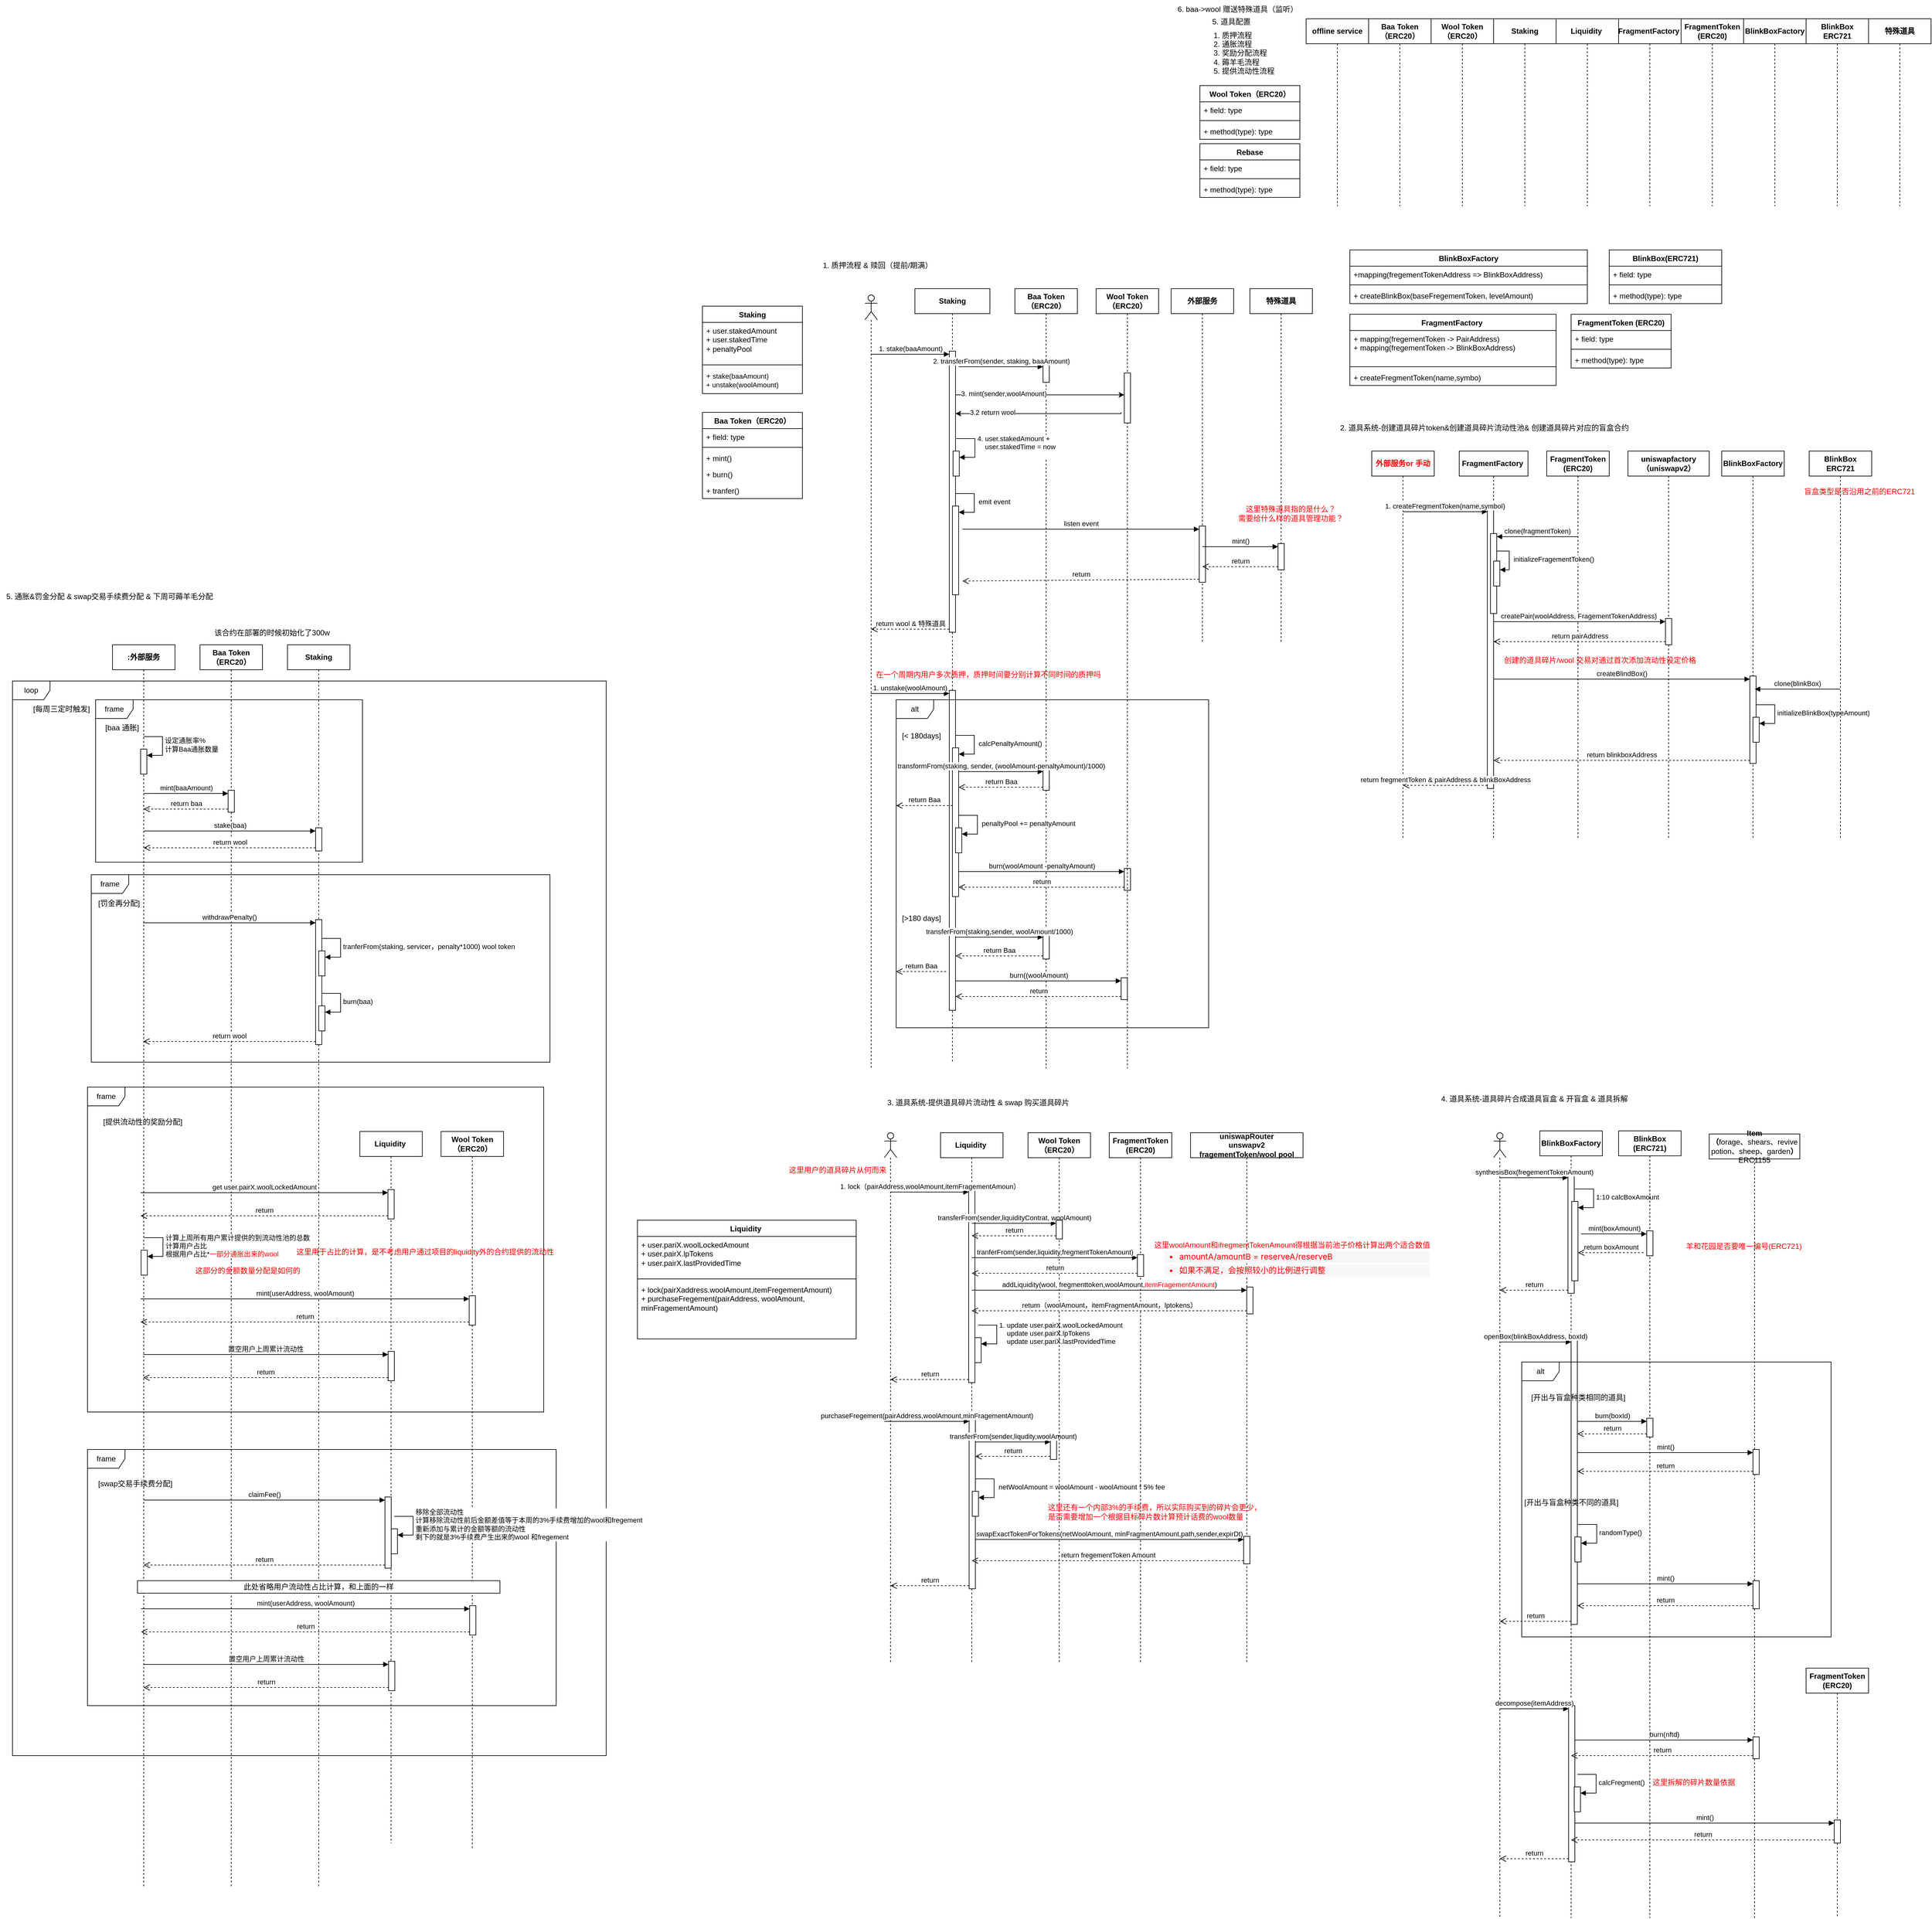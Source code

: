 <mxfile version="26.2.13">
  <diagram name="Page-1" id="CVMGrNqYwnrylqFbSj_J">
    <mxGraphModel dx="3821" dy="903" grid="1" gridSize="10" guides="1" tooltips="1" connect="1" arrows="1" fold="1" page="1" pageScale="1" pageWidth="827" pageHeight="1169" math="0" shadow="0">
      <root>
        <mxCell id="0" />
        <mxCell id="1" parent="0" />
        <mxCell id="nyWNN0oKCdxDEpoFtY8p-1" value="Baa Token（ERC20）" style="swimlane;fontStyle=1;align=center;verticalAlign=top;childLayout=stackLayout;horizontal=1;startSize=26;horizontalStack=0;resizeParent=1;resizeParentMax=0;resizeLast=0;collapsible=1;marginBottom=0;whiteSpace=wrap;html=1;" vertex="1" parent="1">
          <mxGeometry x="-976" y="670" width="160" height="138" as="geometry" />
        </mxCell>
        <mxCell id="nyWNN0oKCdxDEpoFtY8p-2" value="+ field: type" style="text;strokeColor=none;fillColor=none;align=left;verticalAlign=top;spacingLeft=4;spacingRight=4;overflow=hidden;rotatable=0;points=[[0,0.5],[1,0.5]];portConstraint=eastwest;whiteSpace=wrap;html=1;" vertex="1" parent="nyWNN0oKCdxDEpoFtY8p-1">
          <mxGeometry y="26" width="160" height="26" as="geometry" />
        </mxCell>
        <mxCell id="nyWNN0oKCdxDEpoFtY8p-3" value="" style="line;strokeWidth=1;fillColor=none;align=left;verticalAlign=middle;spacingTop=-1;spacingLeft=3;spacingRight=3;rotatable=0;labelPosition=right;points=[];portConstraint=eastwest;strokeColor=inherit;" vertex="1" parent="nyWNN0oKCdxDEpoFtY8p-1">
          <mxGeometry y="52" width="160" height="8" as="geometry" />
        </mxCell>
        <mxCell id="nyWNN0oKCdxDEpoFtY8p-4" value="+ mint()&lt;div&gt;&lt;br&gt;&lt;/div&gt;" style="text;strokeColor=none;fillColor=none;align=left;verticalAlign=top;spacingLeft=4;spacingRight=4;overflow=hidden;rotatable=0;points=[[0,0.5],[1,0.5]];portConstraint=eastwest;whiteSpace=wrap;html=1;" vertex="1" parent="nyWNN0oKCdxDEpoFtY8p-1">
          <mxGeometry y="60" width="160" height="26" as="geometry" />
        </mxCell>
        <mxCell id="nyWNN0oKCdxDEpoFtY8p-30" value="+ burn()&lt;div&gt;&lt;br&gt;&lt;/div&gt;" style="text;strokeColor=none;fillColor=none;align=left;verticalAlign=top;spacingLeft=4;spacingRight=4;overflow=hidden;rotatable=0;points=[[0,0.5],[1,0.5]];portConstraint=eastwest;whiteSpace=wrap;html=1;" vertex="1" parent="nyWNN0oKCdxDEpoFtY8p-1">
          <mxGeometry y="86" width="160" height="26" as="geometry" />
        </mxCell>
        <mxCell id="nyWNN0oKCdxDEpoFtY8p-31" value="+ tranfer()&lt;div&gt;&lt;br&gt;&lt;/div&gt;" style="text;strokeColor=none;fillColor=none;align=left;verticalAlign=top;spacingLeft=4;spacingRight=4;overflow=hidden;rotatable=0;points=[[0,0.5],[1,0.5]];portConstraint=eastwest;whiteSpace=wrap;html=1;" vertex="1" parent="nyWNN0oKCdxDEpoFtY8p-1">
          <mxGeometry y="112" width="160" height="26" as="geometry" />
        </mxCell>
        <mxCell id="nyWNN0oKCdxDEpoFtY8p-5" value="Wool Token（ERC20）" style="swimlane;fontStyle=1;align=center;verticalAlign=top;childLayout=stackLayout;horizontal=1;startSize=26;horizontalStack=0;resizeParent=1;resizeParentMax=0;resizeLast=0;collapsible=1;marginBottom=0;whiteSpace=wrap;html=1;" vertex="1" parent="1">
          <mxGeometry x="-180" y="147" width="160" height="86" as="geometry" />
        </mxCell>
        <mxCell id="nyWNN0oKCdxDEpoFtY8p-6" value="+ field: type" style="text;strokeColor=none;fillColor=none;align=left;verticalAlign=top;spacingLeft=4;spacingRight=4;overflow=hidden;rotatable=0;points=[[0,0.5],[1,0.5]];portConstraint=eastwest;whiteSpace=wrap;html=1;" vertex="1" parent="nyWNN0oKCdxDEpoFtY8p-5">
          <mxGeometry y="26" width="160" height="26" as="geometry" />
        </mxCell>
        <mxCell id="nyWNN0oKCdxDEpoFtY8p-7" value="" style="line;strokeWidth=1;fillColor=none;align=left;verticalAlign=middle;spacingTop=-1;spacingLeft=3;spacingRight=3;rotatable=0;labelPosition=right;points=[];portConstraint=eastwest;strokeColor=inherit;" vertex="1" parent="nyWNN0oKCdxDEpoFtY8p-5">
          <mxGeometry y="52" width="160" height="8" as="geometry" />
        </mxCell>
        <mxCell id="nyWNN0oKCdxDEpoFtY8p-8" value="+ method(type): type" style="text;strokeColor=none;fillColor=none;align=left;verticalAlign=top;spacingLeft=4;spacingRight=4;overflow=hidden;rotatable=0;points=[[0,0.5],[1,0.5]];portConstraint=eastwest;whiteSpace=wrap;html=1;" vertex="1" parent="nyWNN0oKCdxDEpoFtY8p-5">
          <mxGeometry y="60" width="160" height="26" as="geometry" />
        </mxCell>
        <mxCell id="nyWNN0oKCdxDEpoFtY8p-9" value="Staking" style="swimlane;fontStyle=1;align=center;verticalAlign=top;childLayout=stackLayout;horizontal=1;startSize=26;horizontalStack=0;resizeParent=1;resizeParentMax=0;resizeLast=0;collapsible=1;marginBottom=0;whiteSpace=wrap;html=1;" vertex="1" parent="1">
          <mxGeometry x="-976" y="500" width="160" height="140" as="geometry" />
        </mxCell>
        <mxCell id="nyWNN0oKCdxDEpoFtY8p-10" value="+ user.stakedAmount&lt;div&gt;+ user.stakedTime&lt;/div&gt;&lt;div&gt;+ penaltyPool&lt;/div&gt;" style="text;strokeColor=none;fillColor=none;align=left;verticalAlign=top;spacingLeft=4;spacingRight=4;overflow=hidden;rotatable=0;points=[[0,0.5],[1,0.5]];portConstraint=eastwest;whiteSpace=wrap;html=1;" vertex="1" parent="nyWNN0oKCdxDEpoFtY8p-9">
          <mxGeometry y="26" width="160" height="64" as="geometry" />
        </mxCell>
        <mxCell id="nyWNN0oKCdxDEpoFtY8p-11" value="" style="line;strokeWidth=1;fillColor=none;align=left;verticalAlign=middle;spacingTop=-1;spacingLeft=3;spacingRight=3;rotatable=0;labelPosition=right;points=[];portConstraint=eastwest;strokeColor=inherit;" vertex="1" parent="nyWNN0oKCdxDEpoFtY8p-9">
          <mxGeometry y="90" width="160" height="8" as="geometry" />
        </mxCell>
        <mxCell id="nyWNN0oKCdxDEpoFtY8p-12" value="+&amp;nbsp;&lt;span style=&quot;font-size: 11px; text-align: center; text-wrap-mode: nowrap; background-color: rgb(255, 255, 255);&quot;&gt;stake(baaAmount)&lt;/span&gt;&lt;div&gt;&lt;span style=&quot;font-size: 11px; text-align: center; text-wrap-mode: nowrap; background-color: rgb(255, 255, 255);&quot;&gt;+ unstake(woolAmount)&lt;/span&gt;&lt;/div&gt;" style="text;strokeColor=none;fillColor=none;align=left;verticalAlign=top;spacingLeft=4;spacingRight=4;overflow=hidden;rotatable=0;points=[[0,0.5],[1,0.5]];portConstraint=eastwest;whiteSpace=wrap;html=1;" vertex="1" parent="nyWNN0oKCdxDEpoFtY8p-9">
          <mxGeometry y="98" width="160" height="42" as="geometry" />
        </mxCell>
        <mxCell id="nyWNN0oKCdxDEpoFtY8p-13" value="FragmentToken (ERC20)" style="swimlane;fontStyle=1;align=center;verticalAlign=top;childLayout=stackLayout;horizontal=1;startSize=26;horizontalStack=0;resizeParent=1;resizeParentMax=0;resizeLast=0;collapsible=1;marginBottom=0;whiteSpace=wrap;html=1;" vertex="1" parent="1">
          <mxGeometry x="414" y="513" width="160" height="86" as="geometry" />
        </mxCell>
        <mxCell id="nyWNN0oKCdxDEpoFtY8p-14" value="+ field: type" style="text;strokeColor=none;fillColor=none;align=left;verticalAlign=top;spacingLeft=4;spacingRight=4;overflow=hidden;rotatable=0;points=[[0,0.5],[1,0.5]];portConstraint=eastwest;whiteSpace=wrap;html=1;" vertex="1" parent="nyWNN0oKCdxDEpoFtY8p-13">
          <mxGeometry y="26" width="160" height="26" as="geometry" />
        </mxCell>
        <mxCell id="nyWNN0oKCdxDEpoFtY8p-15" value="" style="line;strokeWidth=1;fillColor=none;align=left;verticalAlign=middle;spacingTop=-1;spacingLeft=3;spacingRight=3;rotatable=0;labelPosition=right;points=[];portConstraint=eastwest;strokeColor=inherit;" vertex="1" parent="nyWNN0oKCdxDEpoFtY8p-13">
          <mxGeometry y="52" width="160" height="8" as="geometry" />
        </mxCell>
        <mxCell id="nyWNN0oKCdxDEpoFtY8p-16" value="+ method(type): type" style="text;strokeColor=none;fillColor=none;align=left;verticalAlign=top;spacingLeft=4;spacingRight=4;overflow=hidden;rotatable=0;points=[[0,0.5],[1,0.5]];portConstraint=eastwest;whiteSpace=wrap;html=1;" vertex="1" parent="nyWNN0oKCdxDEpoFtY8p-13">
          <mxGeometry y="60" width="160" height="26" as="geometry" />
        </mxCell>
        <mxCell id="nyWNN0oKCdxDEpoFtY8p-17" value="FragmentFactory&amp;nbsp;" style="swimlane;fontStyle=1;align=center;verticalAlign=top;childLayout=stackLayout;horizontal=1;startSize=26;horizontalStack=0;resizeParent=1;resizeParentMax=0;resizeLast=0;collapsible=1;marginBottom=0;whiteSpace=wrap;html=1;" vertex="1" parent="1">
          <mxGeometry x="60" y="513" width="330" height="114" as="geometry" />
        </mxCell>
        <mxCell id="nyWNN0oKCdxDEpoFtY8p-18" value="+ mapping(fregementToken -&amp;gt; PairAddress)&lt;div&gt;+ mapping(fregementToken -&amp;gt; BlinkBoxAddress)&lt;/div&gt;" style="text;strokeColor=none;fillColor=none;align=left;verticalAlign=top;spacingLeft=4;spacingRight=4;overflow=hidden;rotatable=0;points=[[0,0.5],[1,0.5]];portConstraint=eastwest;whiteSpace=wrap;html=1;" vertex="1" parent="nyWNN0oKCdxDEpoFtY8p-17">
          <mxGeometry y="26" width="330" height="54" as="geometry" />
        </mxCell>
        <mxCell id="nyWNN0oKCdxDEpoFtY8p-19" value="" style="line;strokeWidth=1;fillColor=none;align=left;verticalAlign=middle;spacingTop=-1;spacingLeft=3;spacingRight=3;rotatable=0;labelPosition=right;points=[];portConstraint=eastwest;strokeColor=inherit;" vertex="1" parent="nyWNN0oKCdxDEpoFtY8p-17">
          <mxGeometry y="80" width="330" height="8" as="geometry" />
        </mxCell>
        <mxCell id="nyWNN0oKCdxDEpoFtY8p-20" value="+ createFregmentToken(name,symbo)" style="text;strokeColor=none;fillColor=none;align=left;verticalAlign=top;spacingLeft=4;spacingRight=4;overflow=hidden;rotatable=0;points=[[0,0.5],[1,0.5]];portConstraint=eastwest;whiteSpace=wrap;html=1;" vertex="1" parent="nyWNN0oKCdxDEpoFtY8p-17">
          <mxGeometry y="88" width="330" height="26" as="geometry" />
        </mxCell>
        <mxCell id="nyWNN0oKCdxDEpoFtY8p-21" value="Liquidity&amp;nbsp;" style="swimlane;fontStyle=1;align=center;verticalAlign=top;childLayout=stackLayout;horizontal=1;startSize=26;horizontalStack=0;resizeParent=1;resizeParentMax=0;resizeLast=0;collapsible=1;marginBottom=0;whiteSpace=wrap;html=1;" vertex="1" parent="1">
          <mxGeometry x="-1080" y="1963" width="350" height="190" as="geometry" />
        </mxCell>
        <mxCell id="nyWNN0oKCdxDEpoFtY8p-22" value="+ user.pariX.woolLockedAmount&lt;div&gt;+ user.pairX.lpTokens&lt;/div&gt;&lt;div&gt;+ user.pairX.lastProvidedTime&lt;/div&gt;" style="text;strokeColor=none;fillColor=none;align=left;verticalAlign=top;spacingLeft=4;spacingRight=4;overflow=hidden;rotatable=0;points=[[0,0.5],[1,0.5]];portConstraint=eastwest;whiteSpace=wrap;html=1;" vertex="1" parent="nyWNN0oKCdxDEpoFtY8p-21">
          <mxGeometry y="26" width="350" height="64" as="geometry" />
        </mxCell>
        <mxCell id="nyWNN0oKCdxDEpoFtY8p-23" value="" style="line;strokeWidth=1;fillColor=none;align=left;verticalAlign=middle;spacingTop=-1;spacingLeft=3;spacingRight=3;rotatable=0;labelPosition=right;points=[];portConstraint=eastwest;strokeColor=inherit;" vertex="1" parent="nyWNN0oKCdxDEpoFtY8p-21">
          <mxGeometry y="90" width="350" height="8" as="geometry" />
        </mxCell>
        <mxCell id="nyWNN0oKCdxDEpoFtY8p-24" value="+ lock(pairXaddress.woolAmount,itemFregementAmount)&lt;div&gt;+ purchaseFregement(pairAddress, woolAmount, minFragementAmount)&lt;/div&gt;" style="text;strokeColor=none;fillColor=none;align=left;verticalAlign=top;spacingLeft=4;spacingRight=4;overflow=hidden;rotatable=0;points=[[0,0.5],[1,0.5]];portConstraint=eastwest;whiteSpace=wrap;html=1;" vertex="1" parent="nyWNN0oKCdxDEpoFtY8p-21">
          <mxGeometry y="98" width="350" height="92" as="geometry" />
        </mxCell>
        <mxCell id="nyWNN0oKCdxDEpoFtY8p-25" value="Rebase" style="swimlane;fontStyle=1;align=center;verticalAlign=top;childLayout=stackLayout;horizontal=1;startSize=26;horizontalStack=0;resizeParent=1;resizeParentMax=0;resizeLast=0;collapsible=1;marginBottom=0;whiteSpace=wrap;html=1;" vertex="1" parent="1">
          <mxGeometry x="-180" y="240" width="160" height="86" as="geometry" />
        </mxCell>
        <mxCell id="nyWNN0oKCdxDEpoFtY8p-26" value="+ field: type" style="text;strokeColor=none;fillColor=none;align=left;verticalAlign=top;spacingLeft=4;spacingRight=4;overflow=hidden;rotatable=0;points=[[0,0.5],[1,0.5]];portConstraint=eastwest;whiteSpace=wrap;html=1;" vertex="1" parent="nyWNN0oKCdxDEpoFtY8p-25">
          <mxGeometry y="26" width="160" height="26" as="geometry" />
        </mxCell>
        <mxCell id="nyWNN0oKCdxDEpoFtY8p-27" value="" style="line;strokeWidth=1;fillColor=none;align=left;verticalAlign=middle;spacingTop=-1;spacingLeft=3;spacingRight=3;rotatable=0;labelPosition=right;points=[];portConstraint=eastwest;strokeColor=inherit;" vertex="1" parent="nyWNN0oKCdxDEpoFtY8p-25">
          <mxGeometry y="52" width="160" height="8" as="geometry" />
        </mxCell>
        <mxCell id="nyWNN0oKCdxDEpoFtY8p-28" value="+ method(type): type" style="text;strokeColor=none;fillColor=none;align=left;verticalAlign=top;spacingLeft=4;spacingRight=4;overflow=hidden;rotatable=0;points=[[0,0.5],[1,0.5]];portConstraint=eastwest;whiteSpace=wrap;html=1;" vertex="1" parent="nyWNN0oKCdxDEpoFtY8p-25">
          <mxGeometry y="60" width="160" height="26" as="geometry" />
        </mxCell>
        <mxCell id="nyWNN0oKCdxDEpoFtY8p-49" value="&lt;b&gt;offline service&lt;/b&gt;" style="shape=umlLifeline;perimeter=lifelinePerimeter;whiteSpace=wrap;html=1;container=1;dropTarget=0;collapsible=0;recursiveResize=0;outlineConnect=0;portConstraint=eastwest;newEdgeStyle={&quot;curved&quot;:0,&quot;rounded&quot;:0};" vertex="1" parent="1">
          <mxGeometry x="-10" y="40" width="100" height="300" as="geometry" />
        </mxCell>
        <mxCell id="nyWNN0oKCdxDEpoFtY8p-50" value="&lt;span style=&quot;font-weight: 700;&quot;&gt;Baa Token（ERC20）&lt;/span&gt;" style="shape=umlLifeline;perimeter=lifelinePerimeter;whiteSpace=wrap;html=1;container=1;dropTarget=0;collapsible=0;recursiveResize=0;outlineConnect=0;portConstraint=eastwest;newEdgeStyle={&quot;curved&quot;:0,&quot;rounded&quot;:0};" vertex="1" parent="1">
          <mxGeometry x="90" y="40" width="100" height="300" as="geometry" />
        </mxCell>
        <mxCell id="nyWNN0oKCdxDEpoFtY8p-51" value="&lt;span style=&quot;font-weight: 700;&quot;&gt;Staking&lt;/span&gt;" style="shape=umlLifeline;perimeter=lifelinePerimeter;whiteSpace=wrap;html=1;container=1;dropTarget=0;collapsible=0;recursiveResize=0;outlineConnect=0;portConstraint=eastwest;newEdgeStyle={&quot;curved&quot;:0,&quot;rounded&quot;:0};" vertex="1" parent="1">
          <mxGeometry x="290" y="40" width="100" height="300" as="geometry" />
        </mxCell>
        <mxCell id="nyWNN0oKCdxDEpoFtY8p-52" value="&lt;span style=&quot;font-weight: 700;&quot;&gt;Wool Token（ERC20）&lt;/span&gt;" style="shape=umlLifeline;perimeter=lifelinePerimeter;whiteSpace=wrap;html=1;container=1;dropTarget=0;collapsible=0;recursiveResize=0;outlineConnect=0;portConstraint=eastwest;newEdgeStyle={&quot;curved&quot;:0,&quot;rounded&quot;:0};" vertex="1" parent="1">
          <mxGeometry x="190" y="40" width="100" height="300" as="geometry" />
        </mxCell>
        <mxCell id="nyWNN0oKCdxDEpoFtY8p-54" value="&lt;span style=&quot;font-weight: 700;&quot;&gt;Liquidity&amp;nbsp;&lt;/span&gt;" style="shape=umlLifeline;perimeter=lifelinePerimeter;whiteSpace=wrap;html=1;container=1;dropTarget=0;collapsible=0;recursiveResize=0;outlineConnect=0;portConstraint=eastwest;newEdgeStyle={&quot;curved&quot;:0,&quot;rounded&quot;:0};" vertex="1" parent="1">
          <mxGeometry x="390" y="40" width="100" height="300" as="geometry" />
        </mxCell>
        <mxCell id="nyWNN0oKCdxDEpoFtY8p-55" value="&lt;span style=&quot;font-weight: 700;&quot;&gt;FragmentFactory&amp;nbsp;&lt;/span&gt;" style="shape=umlLifeline;perimeter=lifelinePerimeter;whiteSpace=wrap;html=1;container=1;dropTarget=0;collapsible=0;recursiveResize=0;outlineConnect=0;portConstraint=eastwest;newEdgeStyle={&quot;curved&quot;:0,&quot;rounded&quot;:0};" vertex="1" parent="1">
          <mxGeometry x="490" y="40" width="100" height="300" as="geometry" />
        </mxCell>
        <mxCell id="nyWNN0oKCdxDEpoFtY8p-57" value="&lt;span style=&quot;font-weight: 700;&quot;&gt;FragmentToken (ERC20)&lt;/span&gt;" style="shape=umlLifeline;perimeter=lifelinePerimeter;whiteSpace=wrap;html=1;container=1;dropTarget=0;collapsible=0;recursiveResize=0;outlineConnect=0;portConstraint=eastwest;newEdgeStyle={&quot;curved&quot;:0,&quot;rounded&quot;:0};" vertex="1" parent="1">
          <mxGeometry x="590" y="40" width="100" height="300" as="geometry" />
        </mxCell>
        <mxCell id="nyWNN0oKCdxDEpoFtY8p-58" value="1. 质押流程&lt;div&gt;2. 通胀流程&lt;/div&gt;&lt;div&gt;3. 奖励分配流程&lt;/div&gt;&lt;div&gt;4. 薅羊毛流程&lt;/div&gt;&lt;div&gt;5. 提供流动性流程&lt;/div&gt;" style="text;html=1;align=left;verticalAlign=middle;resizable=0;points=[];autosize=1;strokeColor=none;fillColor=none;" vertex="1" parent="1">
          <mxGeometry x="-160" y="50" width="120" height="90" as="geometry" />
        </mxCell>
        <mxCell id="nyWNN0oKCdxDEpoFtY8p-95" value="2. 道具系统-创建道具碎片token&amp;amp;创建道具碎片流动性池&amp;amp; 创建道具碎片对应的盲盒合约" style="text;html=1;align=center;verticalAlign=middle;resizable=0;points=[];autosize=1;strokeColor=none;fillColor=none;" vertex="1" parent="1">
          <mxGeometry x="30" y="680" width="490" height="30" as="geometry" />
        </mxCell>
        <mxCell id="nyWNN0oKCdxDEpoFtY8p-118" value="&lt;span style=&quot;font-weight: 700;&quot;&gt;FragmentToken (ERC20)&lt;/span&gt;" style="shape=umlLifeline;perimeter=lifelinePerimeter;whiteSpace=wrap;html=1;container=1;dropTarget=0;collapsible=0;recursiveResize=0;outlineConnect=0;portConstraint=eastwest;newEdgeStyle={&quot;curved&quot;:0,&quot;rounded&quot;:0};size=40;" vertex="1" parent="1">
          <mxGeometry x="375" y="732" width="100" height="620" as="geometry" />
        </mxCell>
        <mxCell id="nyWNN0oKCdxDEpoFtY8p-119" value="&lt;span style=&quot;font-weight: 700;&quot;&gt;FragmentFactory&amp;nbsp;&lt;/span&gt;" style="shape=umlLifeline;perimeter=lifelinePerimeter;whiteSpace=wrap;html=1;container=1;dropTarget=0;collapsible=0;recursiveResize=0;outlineConnect=0;portConstraint=eastwest;newEdgeStyle={&quot;curved&quot;:0,&quot;rounded&quot;:0};" vertex="1" parent="1">
          <mxGeometry x="235" y="732" width="110" height="620" as="geometry" />
        </mxCell>
        <mxCell id="nyWNN0oKCdxDEpoFtY8p-129" value="" style="html=1;points=[[0,0,0,0,5],[0,1,0,0,-5],[1,0,0,0,5],[1,1,0,0,-5]];perimeter=orthogonalPerimeter;outlineConnect=0;targetShapes=umlLifeline;portConstraint=eastwest;newEdgeStyle={&quot;curved&quot;:0,&quot;rounded&quot;:0};" vertex="1" parent="nyWNN0oKCdxDEpoFtY8p-119">
          <mxGeometry x="45" y="92" width="10" height="448" as="geometry" />
        </mxCell>
        <mxCell id="nyWNN0oKCdxDEpoFtY8p-159" value="" style="html=1;points=[[0,0,0,0,5],[0,1,0,0,-5],[1,0,0,0,5],[1,1,0,0,-5]];perimeter=orthogonalPerimeter;outlineConnect=0;targetShapes=umlLifeline;portConstraint=eastwest;newEdgeStyle={&quot;curved&quot;:0,&quot;rounded&quot;:0};" vertex="1" parent="nyWNN0oKCdxDEpoFtY8p-119">
          <mxGeometry x="50" y="132" width="10" height="128" as="geometry" />
        </mxCell>
        <mxCell id="nyWNN0oKCdxDEpoFtY8p-163" value="" style="html=1;points=[[0,0,0,0,5],[0,1,0,0,-5],[1,0,0,0,5],[1,1,0,0,-5]];perimeter=orthogonalPerimeter;outlineConnect=0;targetShapes=umlLifeline;portConstraint=eastwest;newEdgeStyle={&quot;curved&quot;:0,&quot;rounded&quot;:0};" vertex="1" parent="nyWNN0oKCdxDEpoFtY8p-119">
          <mxGeometry x="55" y="176" width="10" height="40" as="geometry" />
        </mxCell>
        <mxCell id="nyWNN0oKCdxDEpoFtY8p-164" value="&amp;nbsp;initializeFragementToken()" style="html=1;align=left;spacingLeft=2;endArrow=block;rounded=0;edgeStyle=orthogonalEdgeStyle;curved=0;rounded=0;" edge="1" target="nyWNN0oKCdxDEpoFtY8p-163" parent="nyWNN0oKCdxDEpoFtY8p-119" source="nyWNN0oKCdxDEpoFtY8p-159">
          <mxGeometry relative="1" as="geometry">
            <mxPoint x="100" y="160" as="sourcePoint" />
            <Array as="points">
              <mxPoint x="80" y="160" />
              <mxPoint x="80" y="190" />
            </Array>
          </mxGeometry>
        </mxCell>
        <mxCell id="nyWNN0oKCdxDEpoFtY8p-120" value="&lt;span style=&quot;font-weight: 700;&quot;&gt;BlinkBoxFactory&lt;/span&gt;" style="shape=umlLifeline;perimeter=lifelinePerimeter;whiteSpace=wrap;html=1;container=1;dropTarget=0;collapsible=0;recursiveResize=0;outlineConnect=0;portConstraint=eastwest;newEdgeStyle={&quot;curved&quot;:0,&quot;rounded&quot;:0};" vertex="1" parent="1">
          <mxGeometry x="655" y="732" width="100" height="620" as="geometry" />
        </mxCell>
        <mxCell id="nyWNN0oKCdxDEpoFtY8p-179" value="" style="html=1;points=[[0,0,0,0,5],[0,1,0,0,-5],[1,0,0,0,5],[1,1,0,0,-5]];perimeter=orthogonalPerimeter;outlineConnect=0;targetShapes=umlLifeline;portConstraint=eastwest;newEdgeStyle={&quot;curved&quot;:0,&quot;rounded&quot;:0};" vertex="1" parent="nyWNN0oKCdxDEpoFtY8p-120">
          <mxGeometry x="45" y="360" width="10" height="140" as="geometry" />
        </mxCell>
        <mxCell id="nyWNN0oKCdxDEpoFtY8p-196" value="" style="html=1;points=[[0,0,0,0,5],[0,1,0,0,-5],[1,0,0,0,5],[1,1,0,0,-5]];perimeter=orthogonalPerimeter;outlineConnect=0;targetShapes=umlLifeline;portConstraint=eastwest;newEdgeStyle={&quot;curved&quot;:0,&quot;rounded&quot;:0};" vertex="1" parent="nyWNN0oKCdxDEpoFtY8p-120">
          <mxGeometry x="50" y="426" width="10" height="40" as="geometry" />
        </mxCell>
        <mxCell id="nyWNN0oKCdxDEpoFtY8p-197" value="initializeBlinkBox(typeAmount)" style="html=1;align=left;spacingLeft=2;endArrow=block;rounded=0;edgeStyle=orthogonalEdgeStyle;curved=0;rounded=0;" edge="1" target="nyWNN0oKCdxDEpoFtY8p-196" parent="nyWNN0oKCdxDEpoFtY8p-120">
          <mxGeometry relative="1" as="geometry">
            <mxPoint x="55" y="406" as="sourcePoint" />
            <Array as="points">
              <mxPoint x="85" y="436" />
            </Array>
          </mxGeometry>
        </mxCell>
        <mxCell id="nyWNN0oKCdxDEpoFtY8p-193" value="clone(blinkBox)" style="html=1;verticalAlign=bottom;endArrow=block;curved=0;rounded=0;" edge="1" parent="nyWNN0oKCdxDEpoFtY8p-120" source="nyWNN0oKCdxDEpoFtY8p-178">
          <mxGeometry relative="1" as="geometry">
            <mxPoint x="218.25" y="381" as="sourcePoint" />
            <mxPoint x="53.0" y="381" as="targetPoint" />
          </mxGeometry>
        </mxCell>
        <mxCell id="nyWNN0oKCdxDEpoFtY8p-128" value="&lt;b&gt;&lt;font style=&quot;color: rgb(255, 0, 0);&quot;&gt;外部服务or 手动&lt;/font&gt;&lt;/b&gt;" style="shape=umlLifeline;perimeter=lifelinePerimeter;whiteSpace=wrap;html=1;container=1;dropTarget=0;collapsible=0;recursiveResize=0;outlineConnect=0;portConstraint=eastwest;newEdgeStyle={&quot;curved&quot;:0,&quot;rounded&quot;:0};" vertex="1" parent="1">
          <mxGeometry x="95" y="732" width="100" height="620" as="geometry" />
        </mxCell>
        <mxCell id="nyWNN0oKCdxDEpoFtY8p-130" value="1. createFregmentToken(name,symbol)" style="html=1;verticalAlign=bottom;endArrow=block;curved=0;rounded=0;entryX=0;entryY=0;entryDx=0;entryDy=5;" edge="1" target="nyWNN0oKCdxDEpoFtY8p-129" parent="1" source="nyWNN0oKCdxDEpoFtY8p-128">
          <mxGeometry x="-0.005" relative="1" as="geometry">
            <mxPoint x="220" y="829" as="sourcePoint" />
            <mxPoint as="offset" />
          </mxGeometry>
        </mxCell>
        <mxCell id="nyWNN0oKCdxDEpoFtY8p-153" value="&lt;span style=&quot;font-weight: 700;&quot;&gt;uniswapfactory&lt;/span&gt;&lt;div&gt;&lt;span style=&quot;font-weight: 700;&quot;&gt;（uniswapv2）&lt;/span&gt;&lt;/div&gt;" style="shape=umlLifeline;whiteSpace=wrap;html=1;container=1;dropTarget=0;collapsible=0;recursiveResize=0;outlineConnect=0;portConstraint=eastwest;newEdgeStyle={&quot;curved&quot;:0,&quot;rounded&quot;:0};points=[[0,0,0,0,5],[0,1,0,0,-5],[1,0,0,0,5],[1,1,0,0,-5]];perimeter=rectanglePerimeter;targetShapes=umlLifeline;participant=label;" vertex="1" parent="1">
          <mxGeometry x="505" y="732" width="130" height="620" as="geometry" />
        </mxCell>
        <mxCell id="nyWNN0oKCdxDEpoFtY8p-165" value="" style="html=1;points=[[0,0,0,0,5],[0,1,0,0,-5],[1,0,0,0,5],[1,1,0,0,-5]];perimeter=orthogonalPerimeter;outlineConnect=0;targetShapes=umlLifeline;portConstraint=eastwest;newEdgeStyle={&quot;curved&quot;:0,&quot;rounded&quot;:0};" vertex="1" parent="nyWNN0oKCdxDEpoFtY8p-153">
          <mxGeometry x="60" y="268" width="10" height="42" as="geometry" />
        </mxCell>
        <mxCell id="nyWNN0oKCdxDEpoFtY8p-160" value="clone(fragmentToken)" style="html=1;verticalAlign=bottom;endArrow=block;curved=0;rounded=0;entryX=1;entryY=0;entryDx=0;entryDy=5;" edge="1" target="nyWNN0oKCdxDEpoFtY8p-159" parent="1" source="nyWNN0oKCdxDEpoFtY8p-118">
          <mxGeometry x="0.003" relative="1" as="geometry">
            <mxPoint x="375" y="869" as="sourcePoint" />
            <mxPoint as="offset" />
          </mxGeometry>
        </mxCell>
        <mxCell id="nyWNN0oKCdxDEpoFtY8p-166" value="" style="html=1;verticalAlign=bottom;endArrow=block;curved=0;rounded=0;entryX=0;entryY=0;entryDx=0;entryDy=5;" edge="1" target="nyWNN0oKCdxDEpoFtY8p-165" parent="1" source="nyWNN0oKCdxDEpoFtY8p-119">
          <mxGeometry relative="1" as="geometry">
            <mxPoint x="555" y="1009" as="sourcePoint" />
          </mxGeometry>
        </mxCell>
        <mxCell id="nyWNN0oKCdxDEpoFtY8p-168" value="createPair(woolAddress, FragementTokenAddress)" style="edgeLabel;html=1;align=center;verticalAlign=middle;resizable=0;points=[];" vertex="1" connectable="0" parent="nyWNN0oKCdxDEpoFtY8p-166">
          <mxGeometry x="-0.797" relative="1" as="geometry">
            <mxPoint x="108" y="-9" as="offset" />
          </mxGeometry>
        </mxCell>
        <mxCell id="nyWNN0oKCdxDEpoFtY8p-167" value="return pairAddress" style="html=1;verticalAlign=bottom;endArrow=open;dashed=1;endSize=8;curved=0;rounded=0;exitX=0;exitY=1;exitDx=0;exitDy=-5;" edge="1" source="nyWNN0oKCdxDEpoFtY8p-165" parent="1" target="nyWNN0oKCdxDEpoFtY8p-119">
          <mxGeometry relative="1" as="geometry">
            <mxPoint x="555" y="1079" as="targetPoint" />
          </mxGeometry>
        </mxCell>
        <mxCell id="nyWNN0oKCdxDEpoFtY8p-131" value="return fregmentToken &amp;amp; pairAddress &amp;amp; blinkBoxAddress" style="html=1;verticalAlign=bottom;endArrow=open;dashed=1;endSize=8;curved=0;rounded=0;exitX=0;exitY=1;exitDx=0;exitDy=-5;" edge="1" source="nyWNN0oKCdxDEpoFtY8p-129" parent="1" target="nyWNN0oKCdxDEpoFtY8p-128">
          <mxGeometry relative="1" as="geometry">
            <mxPoint x="205" y="1082" as="targetPoint" />
          </mxGeometry>
        </mxCell>
        <mxCell id="nyWNN0oKCdxDEpoFtY8p-169" value="&lt;font style=&quot;color: rgb(255, 0, 0);&quot;&gt;创建的道具碎片/wool 交易对通过首次添加流动性设定价格&lt;/font&gt;" style="text;html=1;align=center;verticalAlign=middle;resizable=0;points=[];autosize=1;strokeColor=none;fillColor=none;" vertex="1" parent="1">
          <mxGeometry x="295" y="1052" width="330" height="30" as="geometry" />
        </mxCell>
        <mxCell id="nyWNN0oKCdxDEpoFtY8p-173" value="3. 道具系统-提供道具碎片流动性 &amp;amp; swap 购买道具碎片" style="text;html=1;align=center;verticalAlign=middle;resizable=0;points=[];autosize=1;strokeColor=none;fillColor=none;" vertex="1" parent="1">
          <mxGeometry x="-690" y="1760" width="310" height="30" as="geometry" />
        </mxCell>
        <mxCell id="nyWNN0oKCdxDEpoFtY8p-178" value="&lt;span style=&quot;font-weight: 700;&quot;&gt;BlinkBox&lt;/span&gt;&lt;div&gt;&lt;span style=&quot;font-weight: 700;&quot;&gt;ERC721&lt;/span&gt;&lt;/div&gt;" style="shape=umlLifeline;perimeter=lifelinePerimeter;whiteSpace=wrap;html=1;container=1;dropTarget=0;collapsible=0;recursiveResize=0;outlineConnect=0;portConstraint=eastwest;newEdgeStyle={&quot;curved&quot;:0,&quot;rounded&quot;:0};" vertex="1" parent="1">
          <mxGeometry x="795" y="732" width="100" height="620" as="geometry" />
        </mxCell>
        <mxCell id="nyWNN0oKCdxDEpoFtY8p-180" value="createBlindBox()" style="html=1;verticalAlign=bottom;endArrow=block;curved=0;rounded=0;entryX=0;entryY=0;entryDx=0;entryDy=5;" edge="1" target="nyWNN0oKCdxDEpoFtY8p-179" parent="1" source="nyWNN0oKCdxDEpoFtY8p-119">
          <mxGeometry relative="1" as="geometry">
            <mxPoint x="745" y="1166" as="sourcePoint" />
          </mxGeometry>
        </mxCell>
        <mxCell id="nyWNN0oKCdxDEpoFtY8p-181" value="return blinkboxAddress" style="html=1;verticalAlign=bottom;endArrow=open;dashed=1;endSize=8;curved=0;rounded=0;exitX=0;exitY=1;exitDx=0;exitDy=-5;" edge="1" source="nyWNN0oKCdxDEpoFtY8p-179" parent="1" target="nyWNN0oKCdxDEpoFtY8p-119">
          <mxGeometry relative="1" as="geometry">
            <mxPoint x="745" y="1236" as="targetPoint" />
          </mxGeometry>
        </mxCell>
        <mxCell id="nyWNN0oKCdxDEpoFtY8p-184" value="BlinkBoxFactory" style="swimlane;fontStyle=1;align=center;verticalAlign=top;childLayout=stackLayout;horizontal=1;startSize=26;horizontalStack=0;resizeParent=1;resizeParentMax=0;resizeLast=0;collapsible=1;marginBottom=0;whiteSpace=wrap;html=1;" vertex="1" parent="1">
          <mxGeometry x="60" y="410" width="380" height="86" as="geometry" />
        </mxCell>
        <mxCell id="nyWNN0oKCdxDEpoFtY8p-185" value="+mapping(fregementTokenAddress =&amp;gt; BlinkBoxAddress)" style="text;strokeColor=none;fillColor=none;align=left;verticalAlign=top;spacingLeft=4;spacingRight=4;overflow=hidden;rotatable=0;points=[[0,0.5],[1,0.5]];portConstraint=eastwest;whiteSpace=wrap;html=1;" vertex="1" parent="nyWNN0oKCdxDEpoFtY8p-184">
          <mxGeometry y="26" width="380" height="26" as="geometry" />
        </mxCell>
        <mxCell id="nyWNN0oKCdxDEpoFtY8p-186" value="" style="line;strokeWidth=1;fillColor=none;align=left;verticalAlign=middle;spacingTop=-1;spacingLeft=3;spacingRight=3;rotatable=0;labelPosition=right;points=[];portConstraint=eastwest;strokeColor=inherit;" vertex="1" parent="nyWNN0oKCdxDEpoFtY8p-184">
          <mxGeometry y="52" width="380" height="8" as="geometry" />
        </mxCell>
        <mxCell id="nyWNN0oKCdxDEpoFtY8p-187" value="+ createBlinkBox(baseFregementToken, levelAmount)" style="text;strokeColor=none;fillColor=none;align=left;verticalAlign=top;spacingLeft=4;spacingRight=4;overflow=hidden;rotatable=0;points=[[0,0.5],[1,0.5]];portConstraint=eastwest;whiteSpace=wrap;html=1;" vertex="1" parent="nyWNN0oKCdxDEpoFtY8p-184">
          <mxGeometry y="60" width="380" height="26" as="geometry" />
        </mxCell>
        <mxCell id="nyWNN0oKCdxDEpoFtY8p-188" value="BlinkBox(&lt;span style=&quot;background-color: transparent; color: light-dark(rgb(0, 0, 0), rgb(255, 255, 255));&quot;&gt;ERC721)&lt;/span&gt;" style="swimlane;fontStyle=1;align=center;verticalAlign=top;childLayout=stackLayout;horizontal=1;startSize=26;horizontalStack=0;resizeParent=1;resizeParentMax=0;resizeLast=0;collapsible=1;marginBottom=0;whiteSpace=wrap;html=1;" vertex="1" parent="1">
          <mxGeometry x="475" y="410" width="180" height="86" as="geometry" />
        </mxCell>
        <mxCell id="nyWNN0oKCdxDEpoFtY8p-189" value="+ field: type" style="text;strokeColor=none;fillColor=none;align=left;verticalAlign=top;spacingLeft=4;spacingRight=4;overflow=hidden;rotatable=0;points=[[0,0.5],[1,0.5]];portConstraint=eastwest;whiteSpace=wrap;html=1;" vertex="1" parent="nyWNN0oKCdxDEpoFtY8p-188">
          <mxGeometry y="26" width="180" height="26" as="geometry" />
        </mxCell>
        <mxCell id="nyWNN0oKCdxDEpoFtY8p-190" value="" style="line;strokeWidth=1;fillColor=none;align=left;verticalAlign=middle;spacingTop=-1;spacingLeft=3;spacingRight=3;rotatable=0;labelPosition=right;points=[];portConstraint=eastwest;strokeColor=inherit;" vertex="1" parent="nyWNN0oKCdxDEpoFtY8p-188">
          <mxGeometry y="52" width="180" height="8" as="geometry" />
        </mxCell>
        <mxCell id="nyWNN0oKCdxDEpoFtY8p-191" value="+ method(type): type" style="text;strokeColor=none;fillColor=none;align=left;verticalAlign=top;spacingLeft=4;spacingRight=4;overflow=hidden;rotatable=0;points=[[0,0.5],[1,0.5]];portConstraint=eastwest;whiteSpace=wrap;html=1;" vertex="1" parent="nyWNN0oKCdxDEpoFtY8p-188">
          <mxGeometry y="60" width="180" height="26" as="geometry" />
        </mxCell>
        <mxCell id="nyWNN0oKCdxDEpoFtY8p-195" value="&lt;font style=&quot;color: rgb(255, 0, 0);&quot;&gt;盲盒类型是否沿用之前的ERC721&lt;/font&gt;" style="text;html=1;align=center;verticalAlign=middle;resizable=0;points=[];autosize=1;strokeColor=none;fillColor=none;" vertex="1" parent="1">
          <mxGeometry x="775" y="782" width="200" height="30" as="geometry" />
        </mxCell>
        <mxCell id="nyWNN0oKCdxDEpoFtY8p-199" value="&lt;font style=&quot;color: rgb(255, 0, 0);&quot;&gt;这里用户的道具碎片从何而来&lt;/font&gt;" style="text;html=1;align=center;verticalAlign=middle;resizable=0;points=[];autosize=1;strokeColor=none;fillColor=none;" vertex="1" parent="1">
          <mxGeometry x="-850" y="1868" width="180" height="30" as="geometry" />
        </mxCell>
        <mxCell id="nyWNN0oKCdxDEpoFtY8p-60" value="&lt;span style=&quot;font-weight: 700;&quot;&gt;Baa Token（ERC20）&lt;/span&gt;" style="shape=umlLifeline;perimeter=lifelinePerimeter;whiteSpace=wrap;html=1;container=1;dropTarget=0;collapsible=0;recursiveResize=0;outlineConnect=0;portConstraint=eastwest;newEdgeStyle={&quot;curved&quot;:0,&quot;rounded&quot;:0};movable=1;resizable=1;rotatable=1;deletable=1;editable=1;locked=0;connectable=1;" vertex="1" parent="1">
          <mxGeometry x="-476" y="472" width="100" height="1248" as="geometry" />
        </mxCell>
        <mxCell id="nyWNN0oKCdxDEpoFtY8p-73" value="" style="html=1;points=[[0,0,0,0,5],[0,1,0,0,-5],[1,0,0,0,5],[1,1,0,0,-5]];perimeter=orthogonalPerimeter;outlineConnect=0;targetShapes=umlLifeline;portConstraint=eastwest;newEdgeStyle={&quot;curved&quot;:0,&quot;rounded&quot;:0};movable=1;resizable=1;rotatable=1;deletable=1;editable=1;locked=0;connectable=1;" vertex="1" parent="nyWNN0oKCdxDEpoFtY8p-60">
          <mxGeometry x="45" y="120" width="10" height="30" as="geometry" />
        </mxCell>
        <mxCell id="nyWNN0oKCdxDEpoFtY8p-61" value="1. 质押流程 &amp;amp; 赎回（提前/期满）" style="text;html=1;align=center;verticalAlign=middle;resizable=1;points=[];autosize=1;strokeColor=none;fillColor=none;movable=1;rotatable=1;deletable=1;editable=1;locked=0;connectable=1;" vertex="1" parent="1">
          <mxGeometry x="-796" y="420" width="200" height="30" as="geometry" />
        </mxCell>
        <mxCell id="nyWNN0oKCdxDEpoFtY8p-63" value="&lt;span style=&quot;font-weight: 700;&quot;&gt;Staking&lt;/span&gt;" style="shape=umlLifeline;perimeter=lifelinePerimeter;whiteSpace=wrap;html=1;container=1;dropTarget=0;collapsible=0;recursiveResize=0;outlineConnect=0;portConstraint=eastwest;newEdgeStyle={&quot;curved&quot;:0,&quot;rounded&quot;:0};movable=1;resizable=1;rotatable=1;deletable=1;editable=1;locked=0;connectable=1;" vertex="1" parent="1">
          <mxGeometry x="-636" y="472" width="120" height="1238" as="geometry" />
        </mxCell>
        <mxCell id="nyWNN0oKCdxDEpoFtY8p-67" value="" style="html=1;points=[[0,0,0,0,5],[0,1,0,0,-5],[1,0,0,0,5],[1,1,0,0,-5]];perimeter=orthogonalPerimeter;outlineConnect=0;targetShapes=umlLifeline;portConstraint=eastwest;newEdgeStyle={&quot;curved&quot;:0,&quot;rounded&quot;:0};movable=1;resizable=1;rotatable=1;deletable=1;editable=1;locked=0;connectable=1;" vertex="1" parent="nyWNN0oKCdxDEpoFtY8p-63">
          <mxGeometry x="55" y="100" width="10" height="450" as="geometry" />
        </mxCell>
        <mxCell id="nyWNN0oKCdxDEpoFtY8p-85" value="" style="html=1;points=[[0,0,0,0,5],[0,1,0,0,-5],[1,0,0,0,5],[1,1,0,0,-5]];perimeter=orthogonalPerimeter;outlineConnect=0;targetShapes=umlLifeline;portConstraint=eastwest;newEdgeStyle={&quot;curved&quot;:0,&quot;rounded&quot;:0};movable=1;resizable=1;rotatable=1;deletable=1;editable=1;locked=0;connectable=1;" vertex="1" parent="nyWNN0oKCdxDEpoFtY8p-63">
          <mxGeometry x="61" y="260" width="10" height="40" as="geometry" />
        </mxCell>
        <mxCell id="nyWNN0oKCdxDEpoFtY8p-86" value="&lt;span style=&quot;background-color: light-dark(#ffffff, var(--ge-dark-color, #121212));&quot;&gt;4. user.stakedAmount +&lt;/span&gt;&lt;div&gt;&lt;span style=&quot;background-color: light-dark(#ffffff, var(--ge-dark-color, #121212));&quot;&gt;&amp;nbsp; &amp;nbsp; user.stakedTime = now&lt;br&gt;&lt;/span&gt;&lt;div&gt;&lt;span style=&quot;text-align: center; background-color: light-dark(#ffffff, var(--ge-dark-color, #121212));&quot;&gt;&amp;nbsp; &amp;nbsp;&amp;nbsp;&lt;/span&gt;&lt;/div&gt;&lt;/div&gt;" style="html=1;align=left;spacingLeft=2;endArrow=block;rounded=0;edgeStyle=orthogonalEdgeStyle;curved=0;rounded=0;movable=1;resizable=1;rotatable=1;deletable=1;editable=1;locked=0;connectable=1;" edge="1" target="nyWNN0oKCdxDEpoFtY8p-85" parent="nyWNN0oKCdxDEpoFtY8p-63">
          <mxGeometry relative="1" as="geometry">
            <mxPoint x="66" y="240" as="sourcePoint" />
            <Array as="points">
              <mxPoint x="96" y="270" />
            </Array>
          </mxGeometry>
        </mxCell>
        <mxCell id="nyWNN0oKCdxDEpoFtY8p-323" value="" style="html=1;points=[[0,0,0,0,5],[0,1,0,0,-5],[1,0,0,0,5],[1,1,0,0,-5]];perimeter=orthogonalPerimeter;outlineConnect=0;targetShapes=umlLifeline;portConstraint=eastwest;newEdgeStyle={&quot;curved&quot;:0,&quot;rounded&quot;:0};" vertex="1" parent="nyWNN0oKCdxDEpoFtY8p-63">
          <mxGeometry x="60" y="348" width="10" height="142" as="geometry" />
        </mxCell>
        <mxCell id="nyWNN0oKCdxDEpoFtY8p-324" value="&amp;nbsp;emit event" style="html=1;align=left;spacingLeft=2;endArrow=block;rounded=0;edgeStyle=orthogonalEdgeStyle;curved=0;rounded=0;" edge="1" target="nyWNN0oKCdxDEpoFtY8p-323" parent="nyWNN0oKCdxDEpoFtY8p-63">
          <mxGeometry relative="1" as="geometry">
            <mxPoint x="65" y="328" as="sourcePoint" />
            <Array as="points">
              <mxPoint x="95" y="358" />
            </Array>
          </mxGeometry>
        </mxCell>
        <mxCell id="nyWNN0oKCdxDEpoFtY8p-213" value="" style="html=1;points=[[0,0,0,0,5],[0,1,0,0,-5],[1,0,0,0,5],[1,1,0,0,-5]];perimeter=orthogonalPerimeter;outlineConnect=0;targetShapes=umlLifeline;portConstraint=eastwest;newEdgeStyle={&quot;curved&quot;:0,&quot;rounded&quot;:0};" vertex="1" parent="nyWNN0oKCdxDEpoFtY8p-63">
          <mxGeometry x="55" y="643" width="10" height="512" as="geometry" />
        </mxCell>
        <mxCell id="nyWNN0oKCdxDEpoFtY8p-214" value="1. unstake(woolAmount)" style="html=1;verticalAlign=bottom;endArrow=block;curved=0;rounded=0;entryX=0;entryY=0;entryDx=0;entryDy=5;" edge="1" target="nyWNN0oKCdxDEpoFtY8p-213" parent="nyWNN0oKCdxDEpoFtY8p-63">
          <mxGeometry relative="1" as="geometry">
            <mxPoint x="-70.75" y="648.0" as="sourcePoint" />
          </mxGeometry>
        </mxCell>
        <mxCell id="nyWNN0oKCdxDEpoFtY8p-216" value="alt" style="shape=umlFrame;whiteSpace=wrap;html=1;pointerEvents=0;" vertex="1" parent="nyWNN0oKCdxDEpoFtY8p-63">
          <mxGeometry x="-30" y="658" width="500" height="525" as="geometry" />
        </mxCell>
        <mxCell id="nyWNN0oKCdxDEpoFtY8p-217" value="&amp;nbsp; &amp;nbsp; &amp;nbsp; [&amp;lt; 180days]" style="text;html=1;align=center;verticalAlign=middle;resizable=0;points=[];autosize=1;strokeColor=none;fillColor=none;" vertex="1" parent="nyWNN0oKCdxDEpoFtY8p-63">
          <mxGeometry x="-55" y="701" width="110" height="30" as="geometry" />
        </mxCell>
        <mxCell id="nyWNN0oKCdxDEpoFtY8p-218" value="&lt;font style=&quot;color: rgb(255, 0, 0);&quot;&gt;在一个周期内用户多次质押，质押时间要分别计算不同时间的质押吗&lt;/font&gt;" style="text;html=1;align=center;verticalAlign=middle;resizable=0;points=[];autosize=1;strokeColor=none;fillColor=none;" vertex="1" parent="nyWNN0oKCdxDEpoFtY8p-63">
          <mxGeometry x="-73" y="603" width="380" height="30" as="geometry" />
        </mxCell>
        <mxCell id="nyWNN0oKCdxDEpoFtY8p-219" value="&amp;nbsp; &amp;nbsp; &amp;nbsp; [&amp;gt;180 days]" style="text;html=1;align=center;verticalAlign=middle;resizable=0;points=[];autosize=1;strokeColor=none;fillColor=none;" vertex="1" parent="nyWNN0oKCdxDEpoFtY8p-63">
          <mxGeometry x="-55" y="993" width="110" height="30" as="geometry" />
        </mxCell>
        <mxCell id="nyWNN0oKCdxDEpoFtY8p-220" value="" style="html=1;points=[[0,0,0,0,5],[0,1,0,0,-5],[1,0,0,0,5],[1,1,0,0,-5]];perimeter=orthogonalPerimeter;outlineConnect=0;targetShapes=umlLifeline;portConstraint=eastwest;newEdgeStyle={&quot;curved&quot;:0,&quot;rounded&quot;:0};" vertex="1" parent="nyWNN0oKCdxDEpoFtY8p-63">
          <mxGeometry x="60" y="735" width="10" height="238" as="geometry" />
        </mxCell>
        <mxCell id="nyWNN0oKCdxDEpoFtY8p-221" value="&amp;nbsp;calcPenaltyAmount()" style="html=1;align=left;spacingLeft=2;endArrow=block;rounded=0;edgeStyle=orthogonalEdgeStyle;curved=0;rounded=0;" edge="1" target="nyWNN0oKCdxDEpoFtY8p-220" parent="nyWNN0oKCdxDEpoFtY8p-63">
          <mxGeometry relative="1" as="geometry">
            <mxPoint x="65" y="715" as="sourcePoint" />
            <Array as="points">
              <mxPoint x="95" y="745" />
            </Array>
          </mxGeometry>
        </mxCell>
        <mxCell id="nyWNN0oKCdxDEpoFtY8p-222" value="" style="html=1;points=[[0,0,0,0,5],[0,1,0,0,-5],[1,0,0,0,5],[1,1,0,0,-5]];perimeter=orthogonalPerimeter;outlineConnect=0;targetShapes=umlLifeline;portConstraint=eastwest;newEdgeStyle={&quot;curved&quot;:0,&quot;rounded&quot;:0};" vertex="1" parent="nyWNN0oKCdxDEpoFtY8p-63">
          <mxGeometry x="205" y="768" width="10" height="35" as="geometry" />
        </mxCell>
        <mxCell id="nyWNN0oKCdxDEpoFtY8p-223" value="transformFrom(staking, sender, (woolAmount-penaltyAmount)/1000)" style="html=1;verticalAlign=bottom;endArrow=block;curved=0;rounded=0;entryX=0;entryY=0;entryDx=0;entryDy=5;" edge="1" target="nyWNN0oKCdxDEpoFtY8p-222" parent="nyWNN0oKCdxDEpoFtY8p-63" source="nyWNN0oKCdxDEpoFtY8p-220">
          <mxGeometry relative="1" as="geometry">
            <mxPoint x="135" y="773" as="sourcePoint" />
          </mxGeometry>
        </mxCell>
        <mxCell id="nyWNN0oKCdxDEpoFtY8p-224" value="return Baa" style="html=1;verticalAlign=bottom;endArrow=open;dashed=1;endSize=8;curved=0;rounded=0;exitX=0;exitY=1;exitDx=0;exitDy=-5;" edge="1" source="nyWNN0oKCdxDEpoFtY8p-222" parent="nyWNN0oKCdxDEpoFtY8p-63" target="nyWNN0oKCdxDEpoFtY8p-220">
          <mxGeometry relative="1" as="geometry">
            <mxPoint x="135" y="843" as="targetPoint" />
          </mxGeometry>
        </mxCell>
        <mxCell id="nyWNN0oKCdxDEpoFtY8p-226" value="return Baa" style="html=1;verticalAlign=bottom;endArrow=open;dashed=1;endSize=8;curved=0;rounded=0;" edge="1" parent="nyWNN0oKCdxDEpoFtY8p-63" source="nyWNN0oKCdxDEpoFtY8p-220">
          <mxGeometry relative="1" as="geometry">
            <mxPoint x="-30" y="827.38" as="targetPoint" />
            <mxPoint x="60" y="823" as="sourcePoint" />
          </mxGeometry>
        </mxCell>
        <mxCell id="nyWNN0oKCdxDEpoFtY8p-227" value="" style="html=1;points=[[0,0,0,0,5],[0,1,0,0,-5],[1,0,0,0,5],[1,1,0,0,-5]];perimeter=orthogonalPerimeter;outlineConnect=0;targetShapes=umlLifeline;portConstraint=eastwest;newEdgeStyle={&quot;curved&quot;:0,&quot;rounded&quot;:0};" vertex="1" parent="nyWNN0oKCdxDEpoFtY8p-63">
          <mxGeometry x="65" y="863" width="10" height="40" as="geometry" />
        </mxCell>
        <mxCell id="nyWNN0oKCdxDEpoFtY8p-228" value="&amp;nbsp;penaltyPool += penaltyAmount" style="html=1;align=left;spacingLeft=2;endArrow=block;rounded=0;edgeStyle=orthogonalEdgeStyle;curved=0;rounded=0;" edge="1" target="nyWNN0oKCdxDEpoFtY8p-227" parent="nyWNN0oKCdxDEpoFtY8p-63">
          <mxGeometry relative="1" as="geometry">
            <mxPoint x="70" y="843" as="sourcePoint" />
            <Array as="points">
              <mxPoint x="100" y="873" />
            </Array>
          </mxGeometry>
        </mxCell>
        <mxCell id="nyWNN0oKCdxDEpoFtY8p-229" value="" style="html=1;points=[[0,0,0,0,5],[0,1,0,0,-5],[1,0,0,0,5],[1,1,0,0,-5]];perimeter=orthogonalPerimeter;outlineConnect=0;targetShapes=umlLifeline;portConstraint=eastwest;newEdgeStyle={&quot;curved&quot;:0,&quot;rounded&quot;:0};" vertex="1" parent="nyWNN0oKCdxDEpoFtY8p-63">
          <mxGeometry x="335" y="928" width="10" height="35" as="geometry" />
        </mxCell>
        <mxCell id="nyWNN0oKCdxDEpoFtY8p-230" value="burn(woolAmount -penaltyAmount)" style="html=1;verticalAlign=bottom;endArrow=block;curved=0;rounded=0;entryX=0;entryY=0;entryDx=0;entryDy=5;" edge="1" target="nyWNN0oKCdxDEpoFtY8p-229" parent="nyWNN0oKCdxDEpoFtY8p-63" source="nyWNN0oKCdxDEpoFtY8p-220">
          <mxGeometry relative="1" as="geometry">
            <mxPoint x="265" y="933" as="sourcePoint" />
          </mxGeometry>
        </mxCell>
        <mxCell id="nyWNN0oKCdxDEpoFtY8p-231" value="return" style="html=1;verticalAlign=bottom;endArrow=open;dashed=1;endSize=8;curved=0;rounded=0;exitX=0;exitY=1;exitDx=0;exitDy=-5;" edge="1" source="nyWNN0oKCdxDEpoFtY8p-229" parent="nyWNN0oKCdxDEpoFtY8p-63" target="nyWNN0oKCdxDEpoFtY8p-220">
          <mxGeometry relative="1" as="geometry">
            <mxPoint x="265" y="1003" as="targetPoint" />
          </mxGeometry>
        </mxCell>
        <mxCell id="nyWNN0oKCdxDEpoFtY8p-232" value="" style="html=1;points=[[0,0,0,0,5],[0,1,0,0,-5],[1,0,0,0,5],[1,1,0,0,-5]];perimeter=orthogonalPerimeter;outlineConnect=0;targetShapes=umlLifeline;portConstraint=eastwest;newEdgeStyle={&quot;curved&quot;:0,&quot;rounded&quot;:0};" vertex="1" parent="nyWNN0oKCdxDEpoFtY8p-63">
          <mxGeometry x="205" y="1033" width="10" height="40" as="geometry" />
        </mxCell>
        <mxCell id="nyWNN0oKCdxDEpoFtY8p-233" value="transferFrom(staking,sender, woolAmount/1000)" style="html=1;verticalAlign=bottom;endArrow=block;curved=0;rounded=0;entryX=0;entryY=0;entryDx=0;entryDy=5;" edge="1" target="nyWNN0oKCdxDEpoFtY8p-232" parent="nyWNN0oKCdxDEpoFtY8p-63" source="nyWNN0oKCdxDEpoFtY8p-213">
          <mxGeometry relative="1" as="geometry">
            <mxPoint x="135" y="1038" as="sourcePoint" />
          </mxGeometry>
        </mxCell>
        <mxCell id="nyWNN0oKCdxDEpoFtY8p-234" value="return Baa" style="html=1;verticalAlign=bottom;endArrow=open;dashed=1;endSize=8;curved=0;rounded=0;exitX=0;exitY=1;exitDx=0;exitDy=-5;" edge="1" source="nyWNN0oKCdxDEpoFtY8p-232" parent="nyWNN0oKCdxDEpoFtY8p-63" target="nyWNN0oKCdxDEpoFtY8p-213">
          <mxGeometry relative="1" as="geometry">
            <mxPoint x="135" y="1108" as="targetPoint" />
          </mxGeometry>
        </mxCell>
        <mxCell id="nyWNN0oKCdxDEpoFtY8p-235" value="return Baa" style="html=1;verticalAlign=bottom;endArrow=open;dashed=1;endSize=8;curved=0;rounded=0;" edge="1" parent="nyWNN0oKCdxDEpoFtY8p-63">
          <mxGeometry relative="1" as="geometry">
            <mxPoint x="-30" y="1093" as="targetPoint" />
            <mxPoint x="50" y="1093" as="sourcePoint" />
          </mxGeometry>
        </mxCell>
        <mxCell id="nyWNN0oKCdxDEpoFtY8p-236" value="" style="html=1;points=[[0,0,0,0,5],[0,1,0,0,-5],[1,0,0,0,5],[1,1,0,0,-5]];perimeter=orthogonalPerimeter;outlineConnect=0;targetShapes=umlLifeline;portConstraint=eastwest;newEdgeStyle={&quot;curved&quot;:0,&quot;rounded&quot;:0};" vertex="1" parent="nyWNN0oKCdxDEpoFtY8p-63">
          <mxGeometry x="330" y="1103" width="10" height="35" as="geometry" />
        </mxCell>
        <mxCell id="nyWNN0oKCdxDEpoFtY8p-237" value="burn((woolAmount)" style="html=1;verticalAlign=bottom;endArrow=block;curved=0;rounded=0;entryX=0;entryY=0;entryDx=0;entryDy=5;" edge="1" parent="nyWNN0oKCdxDEpoFtY8p-63" target="nyWNN0oKCdxDEpoFtY8p-236">
          <mxGeometry relative="1" as="geometry">
            <mxPoint x="65" y="1108" as="sourcePoint" />
          </mxGeometry>
        </mxCell>
        <mxCell id="nyWNN0oKCdxDEpoFtY8p-238" value="return" style="html=1;verticalAlign=bottom;endArrow=open;dashed=1;endSize=8;curved=0;rounded=0;exitX=0;exitY=1;exitDx=0;exitDy=-5;" edge="1" parent="nyWNN0oKCdxDEpoFtY8p-63" source="nyWNN0oKCdxDEpoFtY8p-236">
          <mxGeometry relative="1" as="geometry">
            <mxPoint x="65" y="1133" as="targetPoint" />
          </mxGeometry>
        </mxCell>
        <mxCell id="nyWNN0oKCdxDEpoFtY8p-64" value="&lt;span style=&quot;font-weight: 700;&quot;&gt;Wool Token（ERC20）&lt;/span&gt;" style="shape=umlLifeline;perimeter=lifelinePerimeter;whiteSpace=wrap;html=1;container=1;dropTarget=0;collapsible=0;recursiveResize=0;outlineConnect=0;portConstraint=eastwest;newEdgeStyle={&quot;curved&quot;:0,&quot;rounded&quot;:0};movable=1;resizable=1;rotatable=1;deletable=1;editable=1;locked=0;connectable=1;" vertex="1" parent="1">
          <mxGeometry x="-346" y="472" width="100" height="1248" as="geometry" />
        </mxCell>
        <mxCell id="nyWNN0oKCdxDEpoFtY8p-80" value="" style="html=1;points=[[0,0,0,0,5],[0,1,0,0,-5],[1,0,0,0,5],[1,1,0,0,-5]];perimeter=orthogonalPerimeter;outlineConnect=0;targetShapes=umlLifeline;portConstraint=eastwest;newEdgeStyle={&quot;curved&quot;:0,&quot;rounded&quot;:0};movable=1;resizable=1;rotatable=1;deletable=1;editable=1;locked=0;connectable=1;" vertex="1" parent="nyWNN0oKCdxDEpoFtY8p-64">
          <mxGeometry x="45" y="135" width="10" height="80" as="geometry" />
        </mxCell>
        <mxCell id="nyWNN0oKCdxDEpoFtY8p-66" value="" style="shape=umlLifeline;perimeter=lifelinePerimeter;whiteSpace=wrap;html=1;container=1;dropTarget=0;collapsible=0;recursiveResize=0;outlineConnect=0;portConstraint=eastwest;newEdgeStyle={&quot;curved&quot;:0,&quot;rounded&quot;:0};participant=umlActor;movable=1;resizable=1;rotatable=1;deletable=1;editable=1;locked=0;connectable=1;" vertex="1" parent="1">
          <mxGeometry x="-716" y="482" width="20" height="1238" as="geometry" />
        </mxCell>
        <mxCell id="nyWNN0oKCdxDEpoFtY8p-68" value="1. stake(baaAmount)" style="html=1;verticalAlign=bottom;endArrow=block;curved=0;rounded=0;entryX=0;entryY=0;entryDx=0;entryDy=5;movable=1;resizable=1;rotatable=1;deletable=1;editable=1;locked=0;connectable=1;" edge="1" target="nyWNN0oKCdxDEpoFtY8p-67" parent="1" source="nyWNN0oKCdxDEpoFtY8p-66">
          <mxGeometry relative="1" as="geometry">
            <mxPoint x="-656" y="557" as="sourcePoint" />
          </mxGeometry>
        </mxCell>
        <mxCell id="nyWNN0oKCdxDEpoFtY8p-74" value="2. transferFrom(sender, staking, baaAmount)" style="html=1;verticalAlign=bottom;endArrow=block;curved=0;rounded=0;entryX=0;entryY=0;entryDx=0;entryDy=5;movable=1;resizable=1;rotatable=1;deletable=1;editable=1;locked=0;connectable=1;" edge="1" target="nyWNN0oKCdxDEpoFtY8p-73" parent="1">
          <mxGeometry x="0.004" relative="1" as="geometry">
            <mxPoint x="-566" y="597" as="sourcePoint" />
            <mxPoint as="offset" />
          </mxGeometry>
        </mxCell>
        <mxCell id="nyWNN0oKCdxDEpoFtY8p-81" value="" style="edgeStyle=orthogonalEdgeStyle;rounded=0;orthogonalLoop=1;jettySize=auto;html=1;curved=0;movable=1;resizable=1;rotatable=1;deletable=1;editable=1;locked=0;connectable=1;" edge="1" parent="1" source="nyWNN0oKCdxDEpoFtY8p-67" target="nyWNN0oKCdxDEpoFtY8p-80">
          <mxGeometry relative="1" as="geometry">
            <Array as="points">
              <mxPoint x="-376" y="642" />
              <mxPoint x="-376" y="642" />
            </Array>
          </mxGeometry>
        </mxCell>
        <mxCell id="nyWNN0oKCdxDEpoFtY8p-82" value="3. mint(sender,woolAmount)" style="edgeLabel;html=1;align=center;verticalAlign=middle;resizable=1;points=[];movable=1;rotatable=1;deletable=1;editable=1;locked=0;connectable=1;" vertex="1" connectable="0" parent="nyWNN0oKCdxDEpoFtY8p-81">
          <mxGeometry x="-0.674" y="2" relative="1" as="geometry">
            <mxPoint x="33" as="offset" />
          </mxGeometry>
        </mxCell>
        <mxCell id="nyWNN0oKCdxDEpoFtY8p-69" value="return wool &amp;amp; 特殊道具" style="html=1;verticalAlign=bottom;endArrow=open;dashed=1;endSize=8;curved=0;rounded=0;exitX=0;exitY=1;exitDx=0;exitDy=-5;movable=1;resizable=1;rotatable=1;deletable=1;editable=1;locked=0;connectable=1;" edge="1" source="nyWNN0oKCdxDEpoFtY8p-67" parent="1" target="nyWNN0oKCdxDEpoFtY8p-66">
          <mxGeometry relative="1" as="geometry">
            <mxPoint x="-846" y="652" as="targetPoint" />
          </mxGeometry>
        </mxCell>
        <mxCell id="nyWNN0oKCdxDEpoFtY8p-87" value="" style="edgeStyle=orthogonalEdgeStyle;rounded=0;orthogonalLoop=1;jettySize=auto;html=1;curved=0;movable=1;resizable=1;rotatable=1;deletable=1;editable=1;locked=0;connectable=1;" edge="1" parent="1" target="nyWNN0oKCdxDEpoFtY8p-67">
          <mxGeometry relative="1" as="geometry">
            <mxPoint x="-306" y="670" as="sourcePoint" />
            <mxPoint x="-566" y="692" as="targetPoint" />
            <Array as="points">
              <mxPoint x="-306" y="672" />
            </Array>
          </mxGeometry>
        </mxCell>
        <mxCell id="nyWNN0oKCdxDEpoFtY8p-88" value="3.2 return wool" style="edgeLabel;html=1;align=center;verticalAlign=middle;resizable=1;points=[];movable=1;rotatable=1;deletable=1;editable=1;locked=0;connectable=1;" vertex="1" connectable="0" parent="nyWNN0oKCdxDEpoFtY8p-87">
          <mxGeometry x="0.8" y="-2" relative="1" as="geometry">
            <mxPoint x="32" as="offset" />
          </mxGeometry>
        </mxCell>
        <mxCell id="nyWNN0oKCdxDEpoFtY8p-90" value="" style="shape=umlLifeline;perimeter=lifelinePerimeter;whiteSpace=wrap;html=1;container=1;dropTarget=0;collapsible=0;recursiveResize=0;outlineConnect=0;portConstraint=eastwest;newEdgeStyle={&quot;curved&quot;:0,&quot;rounded&quot;:0};participant=umlActor;" vertex="1" parent="1">
          <mxGeometry x="-685" y="1823" width="20" height="847" as="geometry" />
        </mxCell>
        <mxCell id="nyWNN0oKCdxDEpoFtY8p-92" value="&lt;span style=&quot;font-weight: 700;&quot;&gt;Liquidity&amp;nbsp;&lt;/span&gt;" style="shape=umlLifeline;perimeter=lifelinePerimeter;whiteSpace=wrap;html=1;container=1;dropTarget=0;collapsible=0;recursiveResize=0;outlineConnect=0;portConstraint=eastwest;newEdgeStyle={&quot;curved&quot;:0,&quot;rounded&quot;:0};" vertex="1" parent="1">
          <mxGeometry x="-595" y="1823" width="100" height="847" as="geometry" />
        </mxCell>
        <mxCell id="nyWNN0oKCdxDEpoFtY8p-99" value="" style="html=1;points=[[0,0,0,0,5],[0,1,0,0,-5],[1,0,0,0,5],[1,1,0,0,-5]];perimeter=orthogonalPerimeter;outlineConnect=0;targetShapes=umlLifeline;portConstraint=eastwest;newEdgeStyle={&quot;curved&quot;:0,&quot;rounded&quot;:0};" vertex="1" parent="nyWNN0oKCdxDEpoFtY8p-92">
          <mxGeometry x="45" y="90" width="10" height="310" as="geometry" />
        </mxCell>
        <mxCell id="nyWNN0oKCdxDEpoFtY8p-112" value="" style="html=1;points=[[0,0,0,0,5],[0,1,0,0,-5],[1,0,0,0,5],[1,1,0,0,-5]];perimeter=orthogonalPerimeter;outlineConnect=0;targetShapes=umlLifeline;portConstraint=eastwest;newEdgeStyle={&quot;curved&quot;:0,&quot;rounded&quot;:0};" vertex="1" parent="nyWNN0oKCdxDEpoFtY8p-92">
          <mxGeometry x="55" y="328" width="10" height="40" as="geometry" />
        </mxCell>
        <mxCell id="nyWNN0oKCdxDEpoFtY8p-113" value="1. update user.pairX.woolLockedAmount&lt;div&gt;&amp;nbsp; &amp;nbsp; update user.pairX.lpTokens&lt;/div&gt;&lt;div&gt;&amp;nbsp; &amp;nbsp; update user.pariX.lastProvidedTime&lt;/div&gt;" style="html=1;align=left;spacingLeft=2;endArrow=block;rounded=0;edgeStyle=orthogonalEdgeStyle;curved=0;rounded=0;" edge="1" target="nyWNN0oKCdxDEpoFtY8p-112" parent="nyWNN0oKCdxDEpoFtY8p-92">
          <mxGeometry relative="1" as="geometry">
            <mxPoint x="60" y="308" as="sourcePoint" />
            <Array as="points">
              <mxPoint x="90" y="338" />
            </Array>
          </mxGeometry>
        </mxCell>
        <mxCell id="nyWNN0oKCdxDEpoFtY8p-200" value="" style="html=1;points=[[0,0,0,0,5],[0,1,0,0,-5],[1,0,0,0,5],[1,1,0,0,-5]];perimeter=orthogonalPerimeter;outlineConnect=0;targetShapes=umlLifeline;portConstraint=eastwest;newEdgeStyle={&quot;curved&quot;:0,&quot;rounded&quot;:0};" vertex="1" parent="nyWNN0oKCdxDEpoFtY8p-92">
          <mxGeometry x="45.75" y="457" width="10" height="273" as="geometry" />
        </mxCell>
        <mxCell id="nyWNN0oKCdxDEpoFtY8p-210" value="" style="html=1;points=[[0,0,0,0,5],[0,1,0,0,-5],[1,0,0,0,5],[1,1,0,0,-5]];perimeter=orthogonalPerimeter;outlineConnect=0;targetShapes=umlLifeline;portConstraint=eastwest;newEdgeStyle={&quot;curved&quot;:0,&quot;rounded&quot;:0};" vertex="1" parent="nyWNN0oKCdxDEpoFtY8p-92">
          <mxGeometry x="50.75" y="574" width="10" height="40" as="geometry" />
        </mxCell>
        <mxCell id="nyWNN0oKCdxDEpoFtY8p-211" value="&amp;nbsp;netWoolAmount = woolAmount - woolAmount * 5% fee" style="html=1;align=left;spacingLeft=2;endArrow=block;rounded=0;edgeStyle=orthogonalEdgeStyle;curved=0;rounded=0;" edge="1" target="nyWNN0oKCdxDEpoFtY8p-210" parent="nyWNN0oKCdxDEpoFtY8p-92">
          <mxGeometry relative="1" as="geometry">
            <mxPoint x="55.75" y="554" as="sourcePoint" />
            <Array as="points">
              <mxPoint x="85.75" y="584" />
            </Array>
          </mxGeometry>
        </mxCell>
        <mxCell id="nyWNN0oKCdxDEpoFtY8p-203" value="" style="html=1;points=[[0,0,0,0,5],[0,1,0,0,-5],[1,0,0,0,5],[1,1,0,0,-5]];perimeter=orthogonalPerimeter;outlineConnect=0;targetShapes=umlLifeline;portConstraint=eastwest;newEdgeStyle={&quot;curved&quot;:0,&quot;rounded&quot;:0};" vertex="1" parent="nyWNN0oKCdxDEpoFtY8p-92">
          <mxGeometry x="175.75" y="490" width="10" height="33" as="geometry" />
        </mxCell>
        <mxCell id="nyWNN0oKCdxDEpoFtY8p-201" value="purchaseFregement(pairAddress,woolAmount,minFragementAmount)" style="html=1;verticalAlign=bottom;endArrow=block;curved=0;rounded=0;entryX=0;entryY=0;entryDx=0;entryDy=5;" edge="1" target="nyWNN0oKCdxDEpoFtY8p-200" parent="nyWNN0oKCdxDEpoFtY8p-92">
          <mxGeometry relative="1" as="geometry">
            <mxPoint x="-90" y="462.0" as="sourcePoint" />
          </mxGeometry>
        </mxCell>
        <mxCell id="nyWNN0oKCdxDEpoFtY8p-204" value="transferFrom(sender,liqudity,woolAmount)" style="html=1;verticalAlign=bottom;endArrow=block;curved=0;rounded=0;entryX=0;entryY=0;entryDx=0;entryDy=5;" edge="1" target="nyWNN0oKCdxDEpoFtY8p-203" parent="nyWNN0oKCdxDEpoFtY8p-92">
          <mxGeometry relative="1" as="geometry">
            <mxPoint x="55.75" y="495" as="sourcePoint" />
          </mxGeometry>
        </mxCell>
        <mxCell id="nyWNN0oKCdxDEpoFtY8p-205" value="return" style="html=1;verticalAlign=bottom;endArrow=open;dashed=1;endSize=8;curved=0;rounded=0;exitX=0;exitY=1;exitDx=0;exitDy=-5;" edge="1" source="nyWNN0oKCdxDEpoFtY8p-203" parent="nyWNN0oKCdxDEpoFtY8p-92">
          <mxGeometry relative="1" as="geometry">
            <mxPoint x="55.75" y="518" as="targetPoint" />
          </mxGeometry>
        </mxCell>
        <mxCell id="nyWNN0oKCdxDEpoFtY8p-93" value="&lt;b&gt;uniswapRouter&lt;/b&gt;&lt;div&gt;&lt;b&gt;unswapv2&lt;/b&gt;&lt;b&gt;&lt;br&gt;&lt;/b&gt;&lt;div&gt;&lt;b&gt;fragementToken/wool pool&lt;/b&gt;&lt;/div&gt;&lt;/div&gt;" style="shape=umlLifeline;perimeter=lifelinePerimeter;whiteSpace=wrap;html=1;container=1;dropTarget=0;collapsible=0;recursiveResize=0;outlineConnect=0;portConstraint=eastwest;newEdgeStyle={&quot;curved&quot;:0,&quot;rounded&quot;:0};" vertex="1" parent="1">
          <mxGeometry x="-195" y="1823" width="180" height="847" as="geometry" />
        </mxCell>
        <mxCell id="nyWNN0oKCdxDEpoFtY8p-108" value="" style="html=1;points=[[0,0,0,0,5],[0,1,0,0,-5],[1,0,0,0,5],[1,1,0,0,-5]];perimeter=orthogonalPerimeter;outlineConnect=0;targetShapes=umlLifeline;portConstraint=eastwest;newEdgeStyle={&quot;curved&quot;:0,&quot;rounded&quot;:0};" vertex="1" parent="nyWNN0oKCdxDEpoFtY8p-93">
          <mxGeometry x="90" y="247" width="10" height="43" as="geometry" />
        </mxCell>
        <mxCell id="nyWNN0oKCdxDEpoFtY8p-207" value="" style="html=1;points=[[0,0,0,0,5],[0,1,0,0,-5],[1,0,0,0,5],[1,1,0,0,-5]];perimeter=orthogonalPerimeter;outlineConnect=0;targetShapes=umlLifeline;portConstraint=eastwest;newEdgeStyle={&quot;curved&quot;:0,&quot;rounded&quot;:0};" vertex="1" parent="nyWNN0oKCdxDEpoFtY8p-93">
          <mxGeometry x="85" y="646" width="10" height="44" as="geometry" />
        </mxCell>
        <mxCell id="nyWNN0oKCdxDEpoFtY8p-96" value="&lt;span style=&quot;font-weight: 700;&quot;&gt;Wool Token（ERC20）&lt;/span&gt;" style="shape=umlLifeline;perimeter=lifelinePerimeter;whiteSpace=wrap;html=1;container=0;dropTarget=0;collapsible=0;recursiveResize=0;outlineConnect=0;portConstraint=eastwest;newEdgeStyle={&quot;curved&quot;:0,&quot;rounded&quot;:0};" vertex="1" parent="1">
          <mxGeometry x="-455" y="1823" width="100" height="847" as="geometry" />
        </mxCell>
        <mxCell id="nyWNN0oKCdxDEpoFtY8p-98" value="&lt;span style=&quot;font-weight: 700;&quot;&gt;FragmentToken (ERC20)&lt;/span&gt;" style="shape=umlLifeline;perimeter=lifelinePerimeter;whiteSpace=wrap;html=1;container=1;dropTarget=0;collapsible=0;recursiveResize=0;outlineConnect=0;portConstraint=eastwest;newEdgeStyle={&quot;curved&quot;:0,&quot;rounded&quot;:0};" vertex="1" parent="1">
          <mxGeometry x="-325" y="1823" width="100" height="847" as="geometry" />
        </mxCell>
        <mxCell id="nyWNN0oKCdxDEpoFtY8p-105" value="" style="html=1;points=[[0,0,0,0,5],[0,1,0,0,-5],[1,0,0,0,5],[1,1,0,0,-5]];perimeter=orthogonalPerimeter;outlineConnect=0;targetShapes=umlLifeline;portConstraint=eastwest;newEdgeStyle={&quot;curved&quot;:0,&quot;rounded&quot;:0};" vertex="1" parent="nyWNN0oKCdxDEpoFtY8p-98">
          <mxGeometry x="45" y="195" width="10" height="35" as="geometry" />
        </mxCell>
        <mxCell id="nyWNN0oKCdxDEpoFtY8p-100" value="1. lock（pairAddress,woolAmount,itemFragementAmoun）" style="html=1;verticalAlign=bottom;endArrow=block;curved=0;rounded=0;entryX=0;entryY=0;entryDx=0;entryDy=5;" edge="1" target="nyWNN0oKCdxDEpoFtY8p-99" parent="1" source="nyWNN0oKCdxDEpoFtY8p-90">
          <mxGeometry x="0.004" relative="1" as="geometry">
            <mxPoint x="-620" y="1918" as="sourcePoint" />
            <mxPoint as="offset" />
          </mxGeometry>
        </mxCell>
        <mxCell id="nyWNN0oKCdxDEpoFtY8p-103" value="transferFrom(sender,liquidityContrat, woolAmount)" style="html=1;verticalAlign=bottom;endArrow=block;curved=0;rounded=0;entryX=0;entryY=0;entryDx=0;entryDy=5;" edge="1" target="nyWNN0oKCdxDEpoFtY8p-102" parent="1" source="nyWNN0oKCdxDEpoFtY8p-92">
          <mxGeometry relative="1" as="geometry">
            <mxPoint x="-480" y="1938" as="sourcePoint" />
          </mxGeometry>
        </mxCell>
        <mxCell id="nyWNN0oKCdxDEpoFtY8p-104" value="return" style="html=1;verticalAlign=bottom;endArrow=open;dashed=1;endSize=8;curved=0;rounded=0;exitX=0;exitY=1;exitDx=0;exitDy=-5;" edge="1" source="nyWNN0oKCdxDEpoFtY8p-102" parent="1" target="nyWNN0oKCdxDEpoFtY8p-92">
          <mxGeometry relative="1" as="geometry">
            <mxPoint x="-480" y="2008" as="targetPoint" />
          </mxGeometry>
        </mxCell>
        <mxCell id="nyWNN0oKCdxDEpoFtY8p-106" value="tranferFrom(sender,liquidity,fregmentTokenAmount)" style="html=1;verticalAlign=bottom;endArrow=block;curved=0;rounded=0;entryX=0;entryY=0;entryDx=0;entryDy=5;" edge="1" target="nyWNN0oKCdxDEpoFtY8p-105" parent="1" source="nyWNN0oKCdxDEpoFtY8p-92">
          <mxGeometry relative="1" as="geometry">
            <mxPoint x="-350" y="2023" as="sourcePoint" />
          </mxGeometry>
        </mxCell>
        <mxCell id="nyWNN0oKCdxDEpoFtY8p-107" value="return" style="html=1;verticalAlign=bottom;endArrow=open;dashed=1;endSize=8;curved=0;rounded=0;exitX=0;exitY=1;exitDx=0;exitDy=-5;" edge="1" source="nyWNN0oKCdxDEpoFtY8p-105" parent="1" target="nyWNN0oKCdxDEpoFtY8p-92">
          <mxGeometry relative="1" as="geometry">
            <mxPoint x="-350" y="2093" as="targetPoint" />
          </mxGeometry>
        </mxCell>
        <mxCell id="nyWNN0oKCdxDEpoFtY8p-109" value="addLiquidity(wool, fregmenttoken,woolAmount,&lt;font style=&quot;color: rgb(255, 0, 0);&quot;&gt;itemFragementAmount&lt;/font&gt;)" style="html=1;verticalAlign=bottom;endArrow=block;curved=0;rounded=0;entryX=0;entryY=0;entryDx=0;entryDy=5;" edge="1" target="nyWNN0oKCdxDEpoFtY8p-108" parent="1" source="nyWNN0oKCdxDEpoFtY8p-92">
          <mxGeometry relative="1" as="geometry">
            <mxPoint x="-145" y="2078" as="sourcePoint" />
          </mxGeometry>
        </mxCell>
        <mxCell id="nyWNN0oKCdxDEpoFtY8p-111" value="&lt;font style=&quot;color: rgb(255, 0, 0);&quot;&gt;这里woolAmount和ifregmentTokenAmount得根据当前池子价格计算出两个适合数值&lt;/font&gt;&lt;div&gt;&lt;font style=&quot;color: rgb(255, 0, 0);&quot;&gt;&lt;ul style=&quot;font-family: -apple-system, &amp;quot;system-ui&amp;quot;, &amp;quot;PingFang SC&amp;quot;, &amp;quot;Hiragino Sans GB&amp;quot;, sans-serif; font-size: 13px; text-wrap-mode: wrap; background-color: rgb(248, 247, 248); margin: 0px 0px 0px 16px; padding: 0px;&quot; class=&quot;nested&quot;&gt;&lt;li style=&quot;margin-bottom: 2px !important; margin-top: 2px !important; margin-left: 24px; padding-top: 2px; padding-bottom: 2px; list-style-type: disc;&quot; class=&quot;nested&quot; data-indent=&quot;3&quot;&gt;amountA/amountB = reserveA/reserveB&lt;/li&gt;&lt;/ul&gt;&lt;ul style=&quot;font-family: -apple-system, &amp;quot;system-ui&amp;quot;, &amp;quot;PingFang SC&amp;quot;, &amp;quot;Hiragino Sans GB&amp;quot;, sans-serif; font-size: 13px; text-wrap-mode: wrap; background-color: rgb(248, 247, 248); margin: 0px 0px 0px 16px; padding: 0px;&quot; class=&quot;nested&quot;&gt;&lt;li style=&quot;margin-left: 24px; padding-top: 2px; padding-bottom: 2px; list-style-type: disc; margin-bottom: 2px !important; margin-top: 2px !important;&quot; class=&quot;nested&quot; data-indent=&quot;3&quot;&gt;如果不满足，会按照较小的比例进行调整&lt;/li&gt;&lt;/ul&gt;&lt;/font&gt;&lt;/div&gt;" style="text;html=1;align=left;verticalAlign=middle;resizable=0;points=[];autosize=1;strokeColor=none;fillColor=none;" vertex="1" parent="1">
          <mxGeometry x="-255" y="1990" width="460" height="70" as="geometry" />
        </mxCell>
        <mxCell id="nyWNN0oKCdxDEpoFtY8p-110" value="return（woolAmount，itemFragmentAmount，lptokens）" style="html=1;verticalAlign=bottom;endArrow=open;dashed=1;endSize=8;curved=0;rounded=0;exitX=0;exitY=1;exitDx=0;exitDy=-5;" edge="1" source="nyWNN0oKCdxDEpoFtY8p-108" parent="1" target="nyWNN0oKCdxDEpoFtY8p-92">
          <mxGeometry x="-0.001" relative="1" as="geometry">
            <mxPoint x="-145" y="2148" as="targetPoint" />
            <mxPoint as="offset" />
          </mxGeometry>
        </mxCell>
        <mxCell id="nyWNN0oKCdxDEpoFtY8p-101" value="return" style="html=1;verticalAlign=bottom;endArrow=open;dashed=1;endSize=8;curved=0;rounded=0;exitX=0;exitY=1;exitDx=0;exitDy=-5;" edge="1" source="nyWNN0oKCdxDEpoFtY8p-99" parent="1" target="nyWNN0oKCdxDEpoFtY8p-90">
          <mxGeometry relative="1" as="geometry">
            <mxPoint x="-645" y="2193" as="targetPoint" />
          </mxGeometry>
        </mxCell>
        <mxCell id="nyWNN0oKCdxDEpoFtY8p-102" value="" style="html=1;points=[[0,0,0,0,5],[0,1,0,0,-5],[1,0,0,0,5],[1,1,0,0,-5]];perimeter=orthogonalPerimeter;outlineConnect=0;targetShapes=umlLifeline;portConstraint=eastwest;newEdgeStyle={&quot;curved&quot;:0,&quot;rounded&quot;:0};" vertex="1" parent="1">
          <mxGeometry x="-410" y="1963" width="10" height="30" as="geometry" />
        </mxCell>
        <mxCell id="nyWNN0oKCdxDEpoFtY8p-208" value="swapExactTokenForTokens(netWoolAmount, minFragmentAmount,path,sender,expirDt)" style="html=1;verticalAlign=bottom;endArrow=block;curved=0;rounded=0;entryX=0;entryY=0;entryDx=0;entryDy=5;" edge="1" target="nyWNN0oKCdxDEpoFtY8p-207" parent="1">
          <mxGeometry relative="1" as="geometry">
            <mxPoint x="-539.25" y="2474" as="sourcePoint" />
          </mxGeometry>
        </mxCell>
        <mxCell id="nyWNN0oKCdxDEpoFtY8p-209" value="return fregementToken Amount" style="html=1;verticalAlign=bottom;endArrow=open;dashed=1;endSize=8;curved=0;rounded=0;exitX=0;exitY=1;exitDx=0;exitDy=-5;" edge="1" source="nyWNN0oKCdxDEpoFtY8p-207" parent="1" target="nyWNN0oKCdxDEpoFtY8p-92">
          <mxGeometry relative="1" as="geometry">
            <mxPoint x="-539.25" y="2544" as="targetPoint" />
          </mxGeometry>
        </mxCell>
        <mxCell id="nyWNN0oKCdxDEpoFtY8p-202" value="return" style="html=1;verticalAlign=bottom;endArrow=open;dashed=1;endSize=8;curved=0;rounded=0;exitX=0;exitY=1;exitDx=0;exitDy=-5;" edge="1" source="nyWNN0oKCdxDEpoFtY8p-200" parent="1" target="nyWNN0oKCdxDEpoFtY8p-90">
          <mxGeometry relative="1" as="geometry">
            <mxPoint x="-685" y="2618.0" as="targetPoint" />
          </mxGeometry>
        </mxCell>
        <mxCell id="nyWNN0oKCdxDEpoFtY8p-240" value="&lt;font style=&quot;color: rgb(255, 0, 0);&quot;&gt;这里还有一个内部3%的手续费，所以实际购买到的碎片会更少，&lt;/font&gt;&lt;div&gt;&lt;font style=&quot;color: rgb(255, 0, 0);&quot;&gt;是否需要增加一个根据目标碎片数计算预计话费的wool数量&lt;/font&gt;&lt;/div&gt;" style="text;html=1;align=left;verticalAlign=middle;resizable=0;points=[];autosize=1;strokeColor=none;fillColor=none;" vertex="1" parent="1">
          <mxGeometry x="-425" y="2410" width="360" height="40" as="geometry" />
        </mxCell>
        <mxCell id="nyWNN0oKCdxDEpoFtY8p-242" value="&lt;span style=&quot;font-weight: 700;&quot;&gt;Item&lt;/span&gt;&lt;div&gt;&lt;span style=&quot;font-weight: 700;&quot;&gt;（&lt;/span&gt;forage、shears、revive potion、sheep、garden&lt;span style=&quot;font-weight: 700;&quot;&gt;）&lt;/span&gt;ERC1155&lt;/div&gt;" style="shape=umlLifeline;perimeter=lifelinePerimeter;whiteSpace=wrap;html=1;container=1;dropTarget=0;collapsible=0;recursiveResize=0;outlineConnect=0;portConstraint=eastwest;newEdgeStyle={&quot;curved&quot;:0,&quot;rounded&quot;:0};align=center;" vertex="1" parent="1">
          <mxGeometry x="635" y="1825" width="145" height="1255" as="geometry" />
        </mxCell>
        <mxCell id="nyWNN0oKCdxDEpoFtY8p-284" value="" style="html=1;points=[[0,0,0,0,5],[0,1,0,0,-5],[1,0,0,0,5],[1,1,0,0,-5]];perimeter=orthogonalPerimeter;outlineConnect=0;targetShapes=umlLifeline;portConstraint=eastwest;newEdgeStyle={&quot;curved&quot;:0,&quot;rounded&quot;:0};" vertex="1" parent="nyWNN0oKCdxDEpoFtY8p-242">
          <mxGeometry x="70" y="715" width="10" height="45" as="geometry" />
        </mxCell>
        <mxCell id="nyWNN0oKCdxDEpoFtY8p-291" value="" style="html=1;points=[[0,0,0,0,5],[0,1,0,0,-5],[1,0,0,0,5],[1,1,0,0,-5]];perimeter=orthogonalPerimeter;outlineConnect=0;targetShapes=umlLifeline;portConstraint=eastwest;newEdgeStyle={&quot;curved&quot;:0,&quot;rounded&quot;:0};" vertex="1" parent="nyWNN0oKCdxDEpoFtY8p-242">
          <mxGeometry x="70" y="965" width="10" height="35" as="geometry" />
        </mxCell>
        <mxCell id="nyWNN0oKCdxDEpoFtY8p-243" value="&lt;font style=&quot;color: rgb(255, 0, 0);&quot;&gt;羊和花园是否要唯一编号(ERC721)&lt;/font&gt;" style="text;html=1;align=center;verticalAlign=middle;resizable=0;points=[];autosize=1;strokeColor=none;fillColor=none;" vertex="1" parent="1">
          <mxGeometry x="585" y="1990" width="210" height="30" as="geometry" />
        </mxCell>
        <mxCell id="nyWNN0oKCdxDEpoFtY8p-244" value="4. 道具系统-道具碎片合成道具盲盒 &amp;amp; 开盲盒 &amp;amp; 道具拆解" style="text;html=1;align=center;verticalAlign=middle;resizable=0;points=[];autosize=1;strokeColor=none;fillColor=none;" vertex="1" parent="1">
          <mxGeometry x="195" y="1754" width="320" height="30" as="geometry" />
        </mxCell>
        <mxCell id="nyWNN0oKCdxDEpoFtY8p-245" value="" style="shape=umlLifeline;perimeter=lifelinePerimeter;whiteSpace=wrap;html=1;container=1;dropTarget=0;collapsible=0;recursiveResize=0;outlineConnect=0;portConstraint=eastwest;newEdgeStyle={&quot;curved&quot;:0,&quot;rounded&quot;:0};participant=umlActor;" vertex="1" parent="1">
          <mxGeometry x="290" y="1823" width="20" height="1257" as="geometry" />
        </mxCell>
        <mxCell id="nyWNN0oKCdxDEpoFtY8p-249" value="&lt;span style=&quot;font-weight: 700;&quot;&gt;BlinkBoxFactory&lt;/span&gt;" style="shape=umlLifeline;perimeter=lifelinePerimeter;whiteSpace=wrap;html=1;container=1;dropTarget=0;collapsible=0;recursiveResize=0;outlineConnect=0;portConstraint=eastwest;newEdgeStyle={&quot;curved&quot;:0,&quot;rounded&quot;:0};" vertex="1" parent="1">
          <mxGeometry x="364" y="1820" width="100" height="1260" as="geometry" />
        </mxCell>
        <mxCell id="nyWNN0oKCdxDEpoFtY8p-258" value="" style="html=1;points=[[0,0,0,0,5],[0,1,0,0,-5],[1,0,0,0,5],[1,1,0,0,-5]];perimeter=orthogonalPerimeter;outlineConnect=0;targetShapes=umlLifeline;portConstraint=eastwest;newEdgeStyle={&quot;curved&quot;:0,&quot;rounded&quot;:0};" vertex="1" parent="nyWNN0oKCdxDEpoFtY8p-249">
          <mxGeometry x="45" y="70" width="10" height="190" as="geometry" />
        </mxCell>
        <mxCell id="nyWNN0oKCdxDEpoFtY8p-261" value="" style="html=1;points=[[0,0,0,0,5],[0,1,0,0,-5],[1,0,0,0,5],[1,1,0,0,-5]];perimeter=orthogonalPerimeter;outlineConnect=0;targetShapes=umlLifeline;portConstraint=eastwest;newEdgeStyle={&quot;curved&quot;:0,&quot;rounded&quot;:0};" vertex="1" parent="nyWNN0oKCdxDEpoFtY8p-249">
          <mxGeometry x="51" y="113" width="10" height="127" as="geometry" />
        </mxCell>
        <mxCell id="nyWNN0oKCdxDEpoFtY8p-262" value="1:10 calcBoxAmount" style="html=1;align=left;spacingLeft=2;endArrow=block;rounded=0;edgeStyle=orthogonalEdgeStyle;curved=0;rounded=0;" edge="1" target="nyWNN0oKCdxDEpoFtY8p-261" parent="nyWNN0oKCdxDEpoFtY8p-249">
          <mxGeometry relative="1" as="geometry">
            <mxPoint x="56" y="93" as="sourcePoint" />
            <Array as="points">
              <mxPoint x="86" y="123" />
            </Array>
          </mxGeometry>
        </mxCell>
        <mxCell id="nyWNN0oKCdxDEpoFtY8p-266" value="" style="html=1;points=[[0,0,0,0,5],[0,1,0,0,-5],[1,0,0,0,5],[1,1,0,0,-5]];perimeter=orthogonalPerimeter;outlineConnect=0;targetShapes=umlLifeline;portConstraint=eastwest;newEdgeStyle={&quot;curved&quot;:0,&quot;rounded&quot;:0};" vertex="1" parent="nyWNN0oKCdxDEpoFtY8p-249">
          <mxGeometry x="50" y="333" width="10" height="457" as="geometry" />
        </mxCell>
        <mxCell id="nyWNN0oKCdxDEpoFtY8p-287" value="" style="html=1;points=[[0,0,0,0,5],[0,1,0,0,-5],[1,0,0,0,5],[1,1,0,0,-5]];perimeter=orthogonalPerimeter;outlineConnect=0;targetShapes=umlLifeline;portConstraint=eastwest;newEdgeStyle={&quot;curved&quot;:0,&quot;rounded&quot;:0};" vertex="1" parent="nyWNN0oKCdxDEpoFtY8p-249">
          <mxGeometry x="46" y="920" width="10" height="250" as="geometry" />
        </mxCell>
        <mxCell id="nyWNN0oKCdxDEpoFtY8p-294" value="" style="html=1;points=[[0,0,0,0,5],[0,1,0,0,-5],[1,0,0,0,5],[1,1,0,0,-5]];perimeter=orthogonalPerimeter;outlineConnect=0;targetShapes=umlLifeline;portConstraint=eastwest;newEdgeStyle={&quot;curved&quot;:0,&quot;rounded&quot;:0};" vertex="1" parent="nyWNN0oKCdxDEpoFtY8p-249">
          <mxGeometry x="55" y="1050" width="10" height="40" as="geometry" />
        </mxCell>
        <mxCell id="nyWNN0oKCdxDEpoFtY8p-295" value="calcFregment()" style="html=1;align=left;spacingLeft=2;endArrow=block;rounded=0;edgeStyle=orthogonalEdgeStyle;curved=0;rounded=0;" edge="1" target="nyWNN0oKCdxDEpoFtY8p-294" parent="nyWNN0oKCdxDEpoFtY8p-249">
          <mxGeometry relative="1" as="geometry">
            <mxPoint x="60" y="1030" as="sourcePoint" />
            <Array as="points">
              <mxPoint x="90" y="1060" />
            </Array>
          </mxGeometry>
        </mxCell>
        <mxCell id="nyWNN0oKCdxDEpoFtY8p-254" value="&lt;span style=&quot;font-weight: 700;&quot;&gt;BlinkBox&lt;/span&gt;&lt;div&gt;&lt;span style=&quot;font-weight: 700;&quot;&gt;(ERC721)&lt;/span&gt;&lt;/div&gt;" style="shape=umlLifeline;perimeter=lifelinePerimeter;whiteSpace=wrap;html=1;container=1;dropTarget=0;collapsible=0;recursiveResize=0;outlineConnect=0;portConstraint=eastwest;newEdgeStyle={&quot;curved&quot;:0,&quot;rounded&quot;:0};" vertex="1" parent="1">
          <mxGeometry x="490" y="1820" width="100" height="1260" as="geometry" />
        </mxCell>
        <mxCell id="nyWNN0oKCdxDEpoFtY8p-263" value="" style="html=1;points=[[0,0,0,0,5],[0,1,0,0,-5],[1,0,0,0,5],[1,1,0,0,-5]];perimeter=orthogonalPerimeter;outlineConnect=0;targetShapes=umlLifeline;portConstraint=eastwest;newEdgeStyle={&quot;curved&quot;:0,&quot;rounded&quot;:0};" vertex="1" parent="nyWNN0oKCdxDEpoFtY8p-254">
          <mxGeometry x="45" y="160" width="10" height="40" as="geometry" />
        </mxCell>
        <mxCell id="nyWNN0oKCdxDEpoFtY8p-256" value="&lt;span style=&quot;font-weight: 700;&quot;&gt;BlinkBoxFactory&lt;/span&gt;" style="shape=umlLifeline;perimeter=lifelinePerimeter;whiteSpace=wrap;html=1;container=1;dropTarget=0;collapsible=0;recursiveResize=0;outlineConnect=0;portConstraint=eastwest;newEdgeStyle={&quot;curved&quot;:0,&quot;rounded&quot;:0};" vertex="1" parent="1">
          <mxGeometry x="690" y="40" width="100" height="300" as="geometry" />
        </mxCell>
        <mxCell id="nyWNN0oKCdxDEpoFtY8p-257" value="&lt;span style=&quot;font-weight: 700;&quot;&gt;BlinkBox&lt;/span&gt;&lt;div&gt;&lt;span style=&quot;font-weight: 700;&quot;&gt;ERC721&lt;/span&gt;&lt;/div&gt;" style="shape=umlLifeline;perimeter=lifelinePerimeter;whiteSpace=wrap;html=1;container=1;dropTarget=0;collapsible=0;recursiveResize=0;outlineConnect=0;portConstraint=eastwest;newEdgeStyle={&quot;curved&quot;:0,&quot;rounded&quot;:0};" vertex="1" parent="1">
          <mxGeometry x="790" y="40" width="100" height="300" as="geometry" />
        </mxCell>
        <mxCell id="nyWNN0oKCdxDEpoFtY8p-259" value="synthesisBox(fregementTokenAmount)" style="html=1;verticalAlign=bottom;endArrow=block;curved=0;rounded=0;entryX=0;entryY=0;entryDx=0;entryDy=5;" edge="1" target="nyWNN0oKCdxDEpoFtY8p-258" parent="1" source="nyWNN0oKCdxDEpoFtY8p-245">
          <mxGeometry relative="1" as="geometry">
            <mxPoint x="339" y="1895" as="sourcePoint" />
          </mxGeometry>
        </mxCell>
        <mxCell id="nyWNN0oKCdxDEpoFtY8p-260" value="return" style="html=1;verticalAlign=bottom;endArrow=open;dashed=1;endSize=8;curved=0;rounded=0;exitX=0;exitY=1;exitDx=0;exitDy=-5;" edge="1" source="nyWNN0oKCdxDEpoFtY8p-258" parent="1" target="nyWNN0oKCdxDEpoFtY8p-245">
          <mxGeometry relative="1" as="geometry">
            <mxPoint x="339" y="1965" as="targetPoint" />
          </mxGeometry>
        </mxCell>
        <mxCell id="nyWNN0oKCdxDEpoFtY8p-264" value="mint(boxAmount)" style="html=1;verticalAlign=bottom;endArrow=block;curved=0;rounded=0;entryX=0;entryY=0;entryDx=0;entryDy=5;" edge="1" target="nyWNN0oKCdxDEpoFtY8p-263" parent="1">
          <mxGeometry relative="1" as="geometry">
            <mxPoint x="430" y="1985" as="sourcePoint" />
          </mxGeometry>
        </mxCell>
        <mxCell id="nyWNN0oKCdxDEpoFtY8p-265" value="return boxAmount" style="html=1;verticalAlign=bottom;endArrow=open;dashed=1;endSize=8;curved=0;rounded=0;" edge="1" parent="1">
          <mxGeometry relative="1" as="geometry">
            <mxPoint x="425.25" y="2015" as="targetPoint" />
            <mxPoint x="530" y="2015" as="sourcePoint" />
          </mxGeometry>
        </mxCell>
        <mxCell id="nyWNN0oKCdxDEpoFtY8p-267" value="openBox(blinkBoxAddress, boxId)" style="html=1;verticalAlign=bottom;endArrow=block;curved=0;rounded=0;entryX=0;entryY=0;entryDx=0;entryDy=5;" edge="1" target="nyWNN0oKCdxDEpoFtY8p-266" parent="1" source="nyWNN0oKCdxDEpoFtY8p-245">
          <mxGeometry relative="1" as="geometry">
            <mxPoint x="344" y="2158" as="sourcePoint" />
          </mxGeometry>
        </mxCell>
        <mxCell id="nyWNN0oKCdxDEpoFtY8p-268" value="return" style="html=1;verticalAlign=bottom;endArrow=open;dashed=1;endSize=8;curved=0;rounded=0;exitX=0;exitY=1;exitDx=0;exitDy=-5;" edge="1" source="nyWNN0oKCdxDEpoFtY8p-266" parent="1" target="nyWNN0oKCdxDEpoFtY8p-245">
          <mxGeometry relative="1" as="geometry">
            <mxPoint x="320" y="2325" as="targetPoint" />
          </mxGeometry>
        </mxCell>
        <mxCell id="nyWNN0oKCdxDEpoFtY8p-269" value="alt" style="shape=umlFrame;whiteSpace=wrap;html=1;pointerEvents=0;" vertex="1" parent="1">
          <mxGeometry x="335" y="2190" width="495" height="440" as="geometry" />
        </mxCell>
        <mxCell id="nyWNN0oKCdxDEpoFtY8p-270" value="[开出与盲盒种类相同的道具]" style="text;html=1;align=center;verticalAlign=middle;resizable=0;points=[];autosize=1;strokeColor=none;fillColor=none;" vertex="1" parent="1">
          <mxGeometry x="340" y="2231.5" width="170" height="30" as="geometry" />
        </mxCell>
        <mxCell id="nyWNN0oKCdxDEpoFtY8p-274" value="" style="html=1;points=[[0,0,0,0,5],[0,1,0,0,-5],[1,0,0,0,5],[1,1,0,0,-5]];perimeter=orthogonalPerimeter;outlineConnect=0;targetShapes=umlLifeline;portConstraint=eastwest;newEdgeStyle={&quot;curved&quot;:0,&quot;rounded&quot;:0};" vertex="1" parent="1">
          <mxGeometry x="535" y="2280" width="10" height="30" as="geometry" />
        </mxCell>
        <mxCell id="nyWNN0oKCdxDEpoFtY8p-275" value="burn(boxId)" style="html=1;verticalAlign=bottom;endArrow=block;curved=0;rounded=0;entryX=0;entryY=0;entryDx=0;entryDy=5;" edge="1" target="nyWNN0oKCdxDEpoFtY8p-274" parent="1" source="nyWNN0oKCdxDEpoFtY8p-266">
          <mxGeometry relative="1" as="geometry">
            <mxPoint x="465" y="2285" as="sourcePoint" />
          </mxGeometry>
        </mxCell>
        <mxCell id="nyWNN0oKCdxDEpoFtY8p-276" value="return" style="html=1;verticalAlign=bottom;endArrow=open;dashed=1;endSize=8;curved=0;rounded=0;exitX=0;exitY=1;exitDx=0;exitDy=-5;" edge="1" source="nyWNN0oKCdxDEpoFtY8p-274" parent="1" target="nyWNN0oKCdxDEpoFtY8p-266">
          <mxGeometry relative="1" as="geometry">
            <mxPoint x="465" y="2355" as="targetPoint" />
          </mxGeometry>
        </mxCell>
        <mxCell id="nyWNN0oKCdxDEpoFtY8p-278" value="" style="html=1;points=[[0,0,0,0,5],[0,1,0,0,-5],[1,0,0,0,5],[1,1,0,0,-5]];perimeter=orthogonalPerimeter;outlineConnect=0;targetShapes=umlLifeline;portConstraint=eastwest;newEdgeStyle={&quot;curved&quot;:0,&quot;rounded&quot;:0};" vertex="1" parent="1">
          <mxGeometry x="705" y="2330" width="10" height="40" as="geometry" />
        </mxCell>
        <mxCell id="nyWNN0oKCdxDEpoFtY8p-279" value="mint()" style="html=1;verticalAlign=bottom;endArrow=block;curved=0;rounded=0;entryX=0;entryY=0;entryDx=0;entryDy=5;" edge="1" target="nyWNN0oKCdxDEpoFtY8p-278" parent="1" source="nyWNN0oKCdxDEpoFtY8p-266">
          <mxGeometry relative="1" as="geometry">
            <mxPoint x="635" y="2335" as="sourcePoint" />
          </mxGeometry>
        </mxCell>
        <mxCell id="nyWNN0oKCdxDEpoFtY8p-280" value="return" style="html=1;verticalAlign=bottom;endArrow=open;dashed=1;endSize=8;curved=0;rounded=0;exitX=0;exitY=1;exitDx=0;exitDy=-5;" edge="1" source="nyWNN0oKCdxDEpoFtY8p-278" parent="1" target="nyWNN0oKCdxDEpoFtY8p-266">
          <mxGeometry relative="1" as="geometry">
            <mxPoint x="635" y="2405" as="targetPoint" />
          </mxGeometry>
        </mxCell>
        <mxCell id="nyWNN0oKCdxDEpoFtY8p-281" value="[开出与盲盒种类不同的道具]" style="text;html=1;align=center;verticalAlign=middle;resizable=0;points=[];autosize=1;strokeColor=none;fillColor=none;" vertex="1" parent="1">
          <mxGeometry x="329" y="2400" width="170" height="30" as="geometry" />
        </mxCell>
        <mxCell id="nyWNN0oKCdxDEpoFtY8p-282" value="" style="html=1;points=[[0,0,0,0,5],[0,1,0,0,-5],[1,0,0,0,5],[1,1,0,0,-5]];perimeter=orthogonalPerimeter;outlineConnect=0;targetShapes=umlLifeline;portConstraint=eastwest;newEdgeStyle={&quot;curved&quot;:0,&quot;rounded&quot;:0};" vertex="1" parent="1">
          <mxGeometry x="420" y="2470" width="10" height="40" as="geometry" />
        </mxCell>
        <mxCell id="nyWNN0oKCdxDEpoFtY8p-283" value="randomType()" style="html=1;align=left;spacingLeft=2;endArrow=block;rounded=0;edgeStyle=orthogonalEdgeStyle;curved=0;rounded=0;" edge="1" target="nyWNN0oKCdxDEpoFtY8p-282" parent="1">
          <mxGeometry relative="1" as="geometry">
            <mxPoint x="425" y="2450" as="sourcePoint" />
            <Array as="points">
              <mxPoint x="455" y="2480" />
            </Array>
          </mxGeometry>
        </mxCell>
        <mxCell id="nyWNN0oKCdxDEpoFtY8p-285" value="mint()" style="html=1;verticalAlign=bottom;endArrow=block;curved=0;rounded=0;entryX=0;entryY=0;entryDx=0;entryDy=5;" edge="1" target="nyWNN0oKCdxDEpoFtY8p-284" parent="1" source="nyWNN0oKCdxDEpoFtY8p-266">
          <mxGeometry relative="1" as="geometry">
            <mxPoint x="635" y="2545" as="sourcePoint" />
          </mxGeometry>
        </mxCell>
        <mxCell id="nyWNN0oKCdxDEpoFtY8p-286" value="return" style="html=1;verticalAlign=bottom;endArrow=open;dashed=1;endSize=8;curved=0;rounded=0;exitX=0;exitY=1;exitDx=0;exitDy=-5;" edge="1" source="nyWNN0oKCdxDEpoFtY8p-284" parent="1" target="nyWNN0oKCdxDEpoFtY8p-266">
          <mxGeometry relative="1" as="geometry">
            <mxPoint x="635" y="2615" as="targetPoint" />
          </mxGeometry>
        </mxCell>
        <mxCell id="nyWNN0oKCdxDEpoFtY8p-288" value="decompose(itemAddress)" style="html=1;verticalAlign=bottom;endArrow=block;curved=0;rounded=0;entryX=0;entryY=0;entryDx=0;entryDy=5;" edge="1" target="nyWNN0oKCdxDEpoFtY8p-287" parent="1" source="nyWNN0oKCdxDEpoFtY8p-245">
          <mxGeometry relative="1" as="geometry">
            <mxPoint x="340" y="2745" as="sourcePoint" />
          </mxGeometry>
        </mxCell>
        <mxCell id="nyWNN0oKCdxDEpoFtY8p-290" value="5. 道具配置" style="text;html=1;align=center;verticalAlign=middle;resizable=0;points=[];autosize=1;strokeColor=none;fillColor=none;" vertex="1" parent="1">
          <mxGeometry x="-170" y="30" width="80" height="30" as="geometry" />
        </mxCell>
        <mxCell id="nyWNN0oKCdxDEpoFtY8p-292" value="burn(nftd)" style="html=1;verticalAlign=bottom;endArrow=block;curved=0;rounded=0;entryX=0;entryY=0;entryDx=0;entryDy=5;" edge="1" target="nyWNN0oKCdxDEpoFtY8p-291" parent="1" source="nyWNN0oKCdxDEpoFtY8p-287">
          <mxGeometry relative="1" as="geometry">
            <mxPoint x="635" y="2795" as="sourcePoint" />
          </mxGeometry>
        </mxCell>
        <mxCell id="nyWNN0oKCdxDEpoFtY8p-293" value="return" style="html=1;verticalAlign=bottom;endArrow=open;dashed=1;endSize=8;curved=0;rounded=0;exitX=0;exitY=1;exitDx=0;exitDy=-5;" edge="1" source="nyWNN0oKCdxDEpoFtY8p-291" parent="1" target="nyWNN0oKCdxDEpoFtY8p-249">
          <mxGeometry relative="1" as="geometry">
            <mxPoint x="635" y="2865" as="targetPoint" />
          </mxGeometry>
        </mxCell>
        <mxCell id="nyWNN0oKCdxDEpoFtY8p-289" value="return" style="html=1;verticalAlign=bottom;endArrow=open;dashed=1;endSize=8;curved=0;rounded=0;exitX=0;exitY=1;exitDx=0;exitDy=-5;" edge="1" source="nyWNN0oKCdxDEpoFtY8p-287" parent="1" target="nyWNN0oKCdxDEpoFtY8p-245">
          <mxGeometry relative="1" as="geometry">
            <mxPoint x="320" y="2955" as="targetPoint" />
          </mxGeometry>
        </mxCell>
        <mxCell id="nyWNN0oKCdxDEpoFtY8p-296" value="&lt;span style=&quot;font-weight: 700;&quot;&gt;FragmentToken (ERC20)&lt;/span&gt;" style="shape=umlLifeline;perimeter=lifelinePerimeter;whiteSpace=wrap;html=1;container=1;dropTarget=0;collapsible=0;recursiveResize=0;outlineConnect=0;portConstraint=eastwest;newEdgeStyle={&quot;curved&quot;:0,&quot;rounded&quot;:0};" vertex="1" parent="1">
          <mxGeometry x="790" y="2680" width="100" height="400" as="geometry" />
        </mxCell>
        <mxCell id="nyWNN0oKCdxDEpoFtY8p-297" value="" style="html=1;points=[[0,0,0,0,5],[0,1,0,0,-5],[1,0,0,0,5],[1,1,0,0,-5]];perimeter=orthogonalPerimeter;outlineConnect=0;targetShapes=umlLifeline;portConstraint=eastwest;newEdgeStyle={&quot;curved&quot;:0,&quot;rounded&quot;:0};" vertex="1" parent="nyWNN0oKCdxDEpoFtY8p-296">
          <mxGeometry x="45" y="243" width="10" height="37" as="geometry" />
        </mxCell>
        <mxCell id="nyWNN0oKCdxDEpoFtY8p-300" value="这里拆解的碎片数量依据" style="text;html=1;align=center;verticalAlign=middle;resizable=0;points=[];autosize=1;strokeColor=none;fillColor=none;fontColor=#FF0000;" vertex="1" parent="1">
          <mxGeometry x="530" y="2848" width="160" height="30" as="geometry" />
        </mxCell>
        <mxCell id="nyWNN0oKCdxDEpoFtY8p-298" value="mint()" style="html=1;verticalAlign=bottom;endArrow=block;curved=0;rounded=0;entryX=0;entryY=0;entryDx=0;entryDy=5;" edge="1" target="nyWNN0oKCdxDEpoFtY8p-297" parent="1" source="nyWNN0oKCdxDEpoFtY8p-287">
          <mxGeometry relative="1" as="geometry">
            <mxPoint x="430" y="2928" as="sourcePoint" />
          </mxGeometry>
        </mxCell>
        <mxCell id="nyWNN0oKCdxDEpoFtY8p-299" value="return" style="html=1;verticalAlign=bottom;endArrow=open;dashed=1;endSize=8;curved=0;rounded=0;exitX=0;exitY=1;exitDx=0;exitDy=-5;" edge="1" source="nyWNN0oKCdxDEpoFtY8p-297" parent="1" target="nyWNN0oKCdxDEpoFtY8p-249">
          <mxGeometry relative="1" as="geometry">
            <mxPoint x="770" y="2998" as="targetPoint" />
          </mxGeometry>
        </mxCell>
        <mxCell id="nyWNN0oKCdxDEpoFtY8p-301" value="5. 通胀&amp;amp;罚金分配 &amp;amp; swap交易手续费分配 &amp;amp; 下周可薅羊毛分配" style="text;html=1;align=center;verticalAlign=middle;resizable=0;points=[];autosize=1;strokeColor=none;fillColor=none;" vertex="1" parent="1">
          <mxGeometry x="-2100" y="950" width="350" height="30" as="geometry" />
        </mxCell>
        <mxCell id="nyWNN0oKCdxDEpoFtY8p-302" value="&lt;span style=&quot;font-weight: 700;&quot;&gt;Baa Token（ERC20）&lt;/span&gt;" style="shape=umlLifeline;perimeter=lifelinePerimeter;whiteSpace=wrap;html=1;container=1;dropTarget=0;collapsible=0;recursiveResize=0;outlineConnect=0;portConstraint=eastwest;newEdgeStyle={&quot;curved&quot;:0,&quot;rounded&quot;:0};" vertex="1" parent="1">
          <mxGeometry x="-1780" y="1042" width="100" height="1988" as="geometry" />
        </mxCell>
        <mxCell id="nyWNN0oKCdxDEpoFtY8p-303" value="&lt;b&gt;:外部服务&lt;/b&gt;" style="shape=umlLifeline;perimeter=lifelinePerimeter;whiteSpace=wrap;html=1;container=1;dropTarget=0;collapsible=0;recursiveResize=0;outlineConnect=0;portConstraint=eastwest;newEdgeStyle={&quot;curved&quot;:0,&quot;rounded&quot;:0};" vertex="1" parent="1">
          <mxGeometry x="-1920" y="1042" width="100" height="1988" as="geometry" />
        </mxCell>
        <mxCell id="nyWNN0oKCdxDEpoFtY8p-308" value="该合约在部署的时候初始化了300w" style="text;html=1;align=center;verticalAlign=middle;resizable=0;points=[];autosize=1;strokeColor=none;fillColor=none;" vertex="1" parent="1">
          <mxGeometry x="-1770" y="1008" width="210" height="30" as="geometry" />
        </mxCell>
        <mxCell id="nyWNN0oKCdxDEpoFtY8p-309" value="loop" style="shape=umlFrame;whiteSpace=wrap;html=1;pointerEvents=0;" vertex="1" parent="1">
          <mxGeometry x="-2080" y="1100" width="950" height="1720" as="geometry" />
        </mxCell>
        <mxCell id="nyWNN0oKCdxDEpoFtY8p-310" value="[每周三定时触发]" style="text;html=1;align=center;verticalAlign=middle;resizable=0;points=[];autosize=1;strokeColor=none;fillColor=none;" vertex="1" parent="1">
          <mxGeometry x="-2057" y="1130" width="110" height="30" as="geometry" />
        </mxCell>
        <mxCell id="nyWNN0oKCdxDEpoFtY8p-311" value="" style="html=1;points=[[0,0,0,0,5],[0,1,0,0,-5],[1,0,0,0,5],[1,1,0,0,-5]];perimeter=orthogonalPerimeter;outlineConnect=0;targetShapes=umlLifeline;portConstraint=eastwest;newEdgeStyle={&quot;curved&quot;:0,&quot;rounded&quot;:0};" vertex="1" parent="1">
          <mxGeometry x="-1875" y="1209" width="10" height="40" as="geometry" />
        </mxCell>
        <mxCell id="nyWNN0oKCdxDEpoFtY8p-312" value="设定通胀率%&lt;div&gt;计算Baa通胀数量&lt;/div&gt;" style="html=1;align=left;spacingLeft=2;endArrow=block;rounded=0;edgeStyle=orthogonalEdgeStyle;curved=0;rounded=0;" edge="1" target="nyWNN0oKCdxDEpoFtY8p-311" parent="1">
          <mxGeometry relative="1" as="geometry">
            <mxPoint x="-1870" y="1189" as="sourcePoint" />
            <Array as="points">
              <mxPoint x="-1840" y="1219" />
            </Array>
          </mxGeometry>
        </mxCell>
        <mxCell id="nyWNN0oKCdxDEpoFtY8p-313" value="" style="html=1;points=[[0,0,0,0,5],[0,1,0,0,-5],[1,0,0,0,5],[1,1,0,0,-5]];perimeter=orthogonalPerimeter;outlineConnect=0;targetShapes=umlLifeline;portConstraint=eastwest;newEdgeStyle={&quot;curved&quot;:0,&quot;rounded&quot;:0};" vertex="1" parent="1">
          <mxGeometry x="-1735" y="1275" width="10" height="35" as="geometry" />
        </mxCell>
        <mxCell id="nyWNN0oKCdxDEpoFtY8p-314" value="mint(baaAmount)" style="html=1;verticalAlign=bottom;endArrow=block;curved=0;rounded=0;entryX=0;entryY=0;entryDx=0;entryDy=5;" edge="1" target="nyWNN0oKCdxDEpoFtY8p-313" parent="1" source="nyWNN0oKCdxDEpoFtY8p-303">
          <mxGeometry relative="1" as="geometry">
            <mxPoint x="-1785" y="1285" as="sourcePoint" />
          </mxGeometry>
        </mxCell>
        <mxCell id="nyWNN0oKCdxDEpoFtY8p-315" value="return baa" style="html=1;verticalAlign=bottom;endArrow=open;dashed=1;endSize=8;curved=0;rounded=0;exitX=0;exitY=1;exitDx=0;exitDy=-5;" edge="1" source="nyWNN0oKCdxDEpoFtY8p-313" parent="1" target="nyWNN0oKCdxDEpoFtY8p-303">
          <mxGeometry relative="1" as="geometry">
            <mxPoint x="-1785" y="1355" as="targetPoint" />
          </mxGeometry>
        </mxCell>
        <mxCell id="nyWNN0oKCdxDEpoFtY8p-316" value="&lt;span style=&quot;font-weight: 700;&quot;&gt;Staking&lt;/span&gt;" style="shape=umlLifeline;whiteSpace=wrap;html=1;container=1;dropTarget=0;collapsible=0;recursiveResize=0;outlineConnect=0;portConstraint=eastwest;newEdgeStyle={&quot;curved&quot;:0,&quot;rounded&quot;:0};points=[[0,0,0,0,5],[0,1,0,0,-5],[1,0,0,0,5],[1,1,0,0,-5]];perimeter=rectanglePerimeter;targetShapes=umlLifeline;participant=label;" vertex="1" parent="1">
          <mxGeometry x="-1640" y="1042" width="100" height="1988" as="geometry" />
        </mxCell>
        <mxCell id="nyWNN0oKCdxDEpoFtY8p-317" value="" style="html=1;points=[[0,0,0,0,5],[0,1,0,0,-5],[1,0,0,0,5],[1,1,0,0,-5]];perimeter=orthogonalPerimeter;outlineConnect=0;targetShapes=umlLifeline;portConstraint=eastwest;newEdgeStyle={&quot;curved&quot;:0,&quot;rounded&quot;:0};" vertex="1" parent="nyWNN0oKCdxDEpoFtY8p-316">
          <mxGeometry x="45" y="440" width="10" height="200" as="geometry" />
        </mxCell>
        <mxCell id="nyWNN0oKCdxDEpoFtY8p-320" value="" style="html=1;points=[[0,0,0,0,5],[0,1,0,0,-5],[1,0,0,0,5],[1,1,0,0,-5]];perimeter=orthogonalPerimeter;outlineConnect=0;targetShapes=umlLifeline;portConstraint=eastwest;newEdgeStyle={&quot;curved&quot;:0,&quot;rounded&quot;:0};" vertex="1" parent="nyWNN0oKCdxDEpoFtY8p-316">
          <mxGeometry x="50" y="490" width="10" height="40" as="geometry" />
        </mxCell>
        <mxCell id="nyWNN0oKCdxDEpoFtY8p-321" value="tranferFrom(staking, servicer，penalty*1000) wool token" style="html=1;align=left;spacingLeft=2;endArrow=block;rounded=0;edgeStyle=orthogonalEdgeStyle;curved=0;rounded=0;" edge="1" target="nyWNN0oKCdxDEpoFtY8p-320" parent="nyWNN0oKCdxDEpoFtY8p-316">
          <mxGeometry relative="1" as="geometry">
            <mxPoint x="55" y="470" as="sourcePoint" />
            <Array as="points">
              <mxPoint x="85" y="500" />
            </Array>
          </mxGeometry>
        </mxCell>
        <mxCell id="nyWNN0oKCdxDEpoFtY8p-346" value="" style="html=1;points=[[0,0,0,0,5],[0,1,0,0,-5],[1,0,0,0,5],[1,1,0,0,-5]];perimeter=orthogonalPerimeter;outlineConnect=0;targetShapes=umlLifeline;portConstraint=eastwest;newEdgeStyle={&quot;curved&quot;:0,&quot;rounded&quot;:0};" vertex="1" parent="nyWNN0oKCdxDEpoFtY8p-316">
          <mxGeometry x="45" y="293" width="10" height="37" as="geometry" />
        </mxCell>
        <mxCell id="nyWNN0oKCdxDEpoFtY8p-349" value="" style="html=1;points=[[0,0,0,0,5],[0,1,0,0,-5],[1,0,0,0,5],[1,1,0,0,-5]];perimeter=orthogonalPerimeter;outlineConnect=0;targetShapes=umlLifeline;portConstraint=eastwest;newEdgeStyle={&quot;curved&quot;:0,&quot;rounded&quot;:0};" vertex="1" parent="nyWNN0oKCdxDEpoFtY8p-316">
          <mxGeometry x="50" y="578" width="10" height="40" as="geometry" />
        </mxCell>
        <mxCell id="nyWNN0oKCdxDEpoFtY8p-350" value="burn(baa)" style="html=1;align=left;spacingLeft=2;endArrow=block;rounded=0;edgeStyle=orthogonalEdgeStyle;curved=0;rounded=0;" edge="1" target="nyWNN0oKCdxDEpoFtY8p-349" parent="nyWNN0oKCdxDEpoFtY8p-316">
          <mxGeometry relative="1" as="geometry">
            <mxPoint x="55" y="558" as="sourcePoint" />
            <Array as="points">
              <mxPoint x="85" y="588" />
            </Array>
          </mxGeometry>
        </mxCell>
        <mxCell id="nyWNN0oKCdxDEpoFtY8p-318" value="withdrawPenalty()" style="html=1;verticalAlign=bottom;endArrow=block;curved=0;rounded=0;entryX=0;entryY=0;entryDx=0;entryDy=5;" edge="1" target="nyWNN0oKCdxDEpoFtY8p-317" parent="1">
          <mxGeometry relative="1" as="geometry">
            <mxPoint x="-1870.75" y="1487" as="sourcePoint" />
          </mxGeometry>
        </mxCell>
        <mxCell id="nyWNN0oKCdxDEpoFtY8p-319" value="return wool" style="html=1;verticalAlign=bottom;endArrow=open;dashed=1;endSize=8;curved=0;rounded=0;exitX=0;exitY=1;exitDx=0;exitDy=-5;" edge="1" source="nyWNN0oKCdxDEpoFtY8p-317" parent="1">
          <mxGeometry relative="1" as="geometry">
            <mxPoint x="-1870.75" y="1677.0" as="targetPoint" />
          </mxGeometry>
        </mxCell>
        <mxCell id="nyWNN0oKCdxDEpoFtY8p-322" value="6. baa-&amp;gt;wool 赠送特殊道具（监听）" style="text;html=1;align=center;verticalAlign=middle;resizable=0;points=[];autosize=1;strokeColor=none;fillColor=none;" vertex="1" parent="1">
          <mxGeometry x="-230" y="10" width="220" height="30" as="geometry" />
        </mxCell>
        <mxCell id="nyWNN0oKCdxDEpoFtY8p-334" value="&lt;b&gt;外部服务&lt;/b&gt;" style="shape=umlLifeline;perimeter=lifelinePerimeter;whiteSpace=wrap;html=1;container=1;dropTarget=0;collapsible=0;recursiveResize=0;outlineConnect=0;portConstraint=eastwest;newEdgeStyle={&quot;curved&quot;:0,&quot;rounded&quot;:0};" vertex="1" parent="1">
          <mxGeometry x="-226" y="472" width="100" height="568" as="geometry" />
        </mxCell>
        <mxCell id="nyWNN0oKCdxDEpoFtY8p-339" value="" style="html=1;points=[[0,0,0,0,5],[0,1,0,0,-5],[1,0,0,0,5],[1,1,0,0,-5]];perimeter=orthogonalPerimeter;outlineConnect=0;targetShapes=umlLifeline;portConstraint=eastwest;newEdgeStyle={&quot;curved&quot;:0,&quot;rounded&quot;:0};" vertex="1" parent="nyWNN0oKCdxDEpoFtY8p-334">
          <mxGeometry x="45" y="380" width="10" height="90" as="geometry" />
        </mxCell>
        <mxCell id="nyWNN0oKCdxDEpoFtY8p-337" value="&lt;b&gt;特殊道具&lt;/b&gt;" style="shape=umlLifeline;perimeter=lifelinePerimeter;whiteSpace=wrap;html=1;container=1;dropTarget=0;collapsible=0;recursiveResize=0;outlineConnect=0;portConstraint=eastwest;newEdgeStyle={&quot;curved&quot;:0,&quot;rounded&quot;:0};" vertex="1" parent="1">
          <mxGeometry x="890" y="40" width="100" height="300" as="geometry" />
        </mxCell>
        <mxCell id="nyWNN0oKCdxDEpoFtY8p-338" value="&lt;b&gt;特殊道具&lt;/b&gt;" style="shape=umlLifeline;perimeter=lifelinePerimeter;whiteSpace=wrap;html=1;container=1;dropTarget=0;collapsible=0;recursiveResize=0;outlineConnect=0;portConstraint=eastwest;newEdgeStyle={&quot;curved&quot;:0,&quot;rounded&quot;:0};" vertex="1" parent="1">
          <mxGeometry x="-100" y="472" width="100" height="568" as="geometry" />
        </mxCell>
        <mxCell id="nyWNN0oKCdxDEpoFtY8p-342" value="" style="html=1;points=[[0,0,0,0,5],[0,1,0,0,-5],[1,0,0,0,5],[1,1,0,0,-5]];perimeter=orthogonalPerimeter;outlineConnect=0;targetShapes=umlLifeline;portConstraint=eastwest;newEdgeStyle={&quot;curved&quot;:0,&quot;rounded&quot;:0};" vertex="1" parent="nyWNN0oKCdxDEpoFtY8p-338">
          <mxGeometry x="45" y="408" width="10" height="42" as="geometry" />
        </mxCell>
        <mxCell id="nyWNN0oKCdxDEpoFtY8p-340" value="listen event" style="html=1;verticalAlign=bottom;endArrow=block;curved=0;rounded=0;entryX=0;entryY=0;entryDx=0;entryDy=5;" edge="1" target="nyWNN0oKCdxDEpoFtY8p-339" parent="1">
          <mxGeometry relative="1" as="geometry">
            <mxPoint x="-560" y="857" as="sourcePoint" />
          </mxGeometry>
        </mxCell>
        <mxCell id="nyWNN0oKCdxDEpoFtY8p-343" value="mint()" style="html=1;verticalAlign=bottom;endArrow=block;curved=0;rounded=0;entryX=0;entryY=0;entryDx=0;entryDy=5;" edge="1" target="nyWNN0oKCdxDEpoFtY8p-342" parent="1" source="nyWNN0oKCdxDEpoFtY8p-334">
          <mxGeometry relative="1" as="geometry">
            <mxPoint x="-125" y="885" as="sourcePoint" />
          </mxGeometry>
        </mxCell>
        <mxCell id="nyWNN0oKCdxDEpoFtY8p-345" value="&lt;font style=&quot;color: rgb(255, 0, 0);&quot;&gt;这里特殊道具指的是什么？&lt;/font&gt;&lt;div&gt;&lt;font style=&quot;color: rgb(255, 0, 0);&quot;&gt;需要给什么样的道具管理功能？&lt;/font&gt;&lt;/div&gt;" style="text;html=1;align=center;verticalAlign=middle;resizable=0;points=[];autosize=1;strokeColor=none;fillColor=none;" vertex="1" parent="1">
          <mxGeometry x="-130" y="812" width="190" height="40" as="geometry" />
        </mxCell>
        <mxCell id="nyWNN0oKCdxDEpoFtY8p-344" value="return" style="html=1;verticalAlign=bottom;endArrow=open;dashed=1;endSize=8;curved=0;rounded=0;exitX=0;exitY=1;exitDx=0;exitDy=-5;" edge="1" source="nyWNN0oKCdxDEpoFtY8p-342" parent="1" target="nyWNN0oKCdxDEpoFtY8p-334">
          <mxGeometry relative="1" as="geometry">
            <mxPoint x="-125" y="955" as="targetPoint" />
          </mxGeometry>
        </mxCell>
        <mxCell id="nyWNN0oKCdxDEpoFtY8p-341" value="return" style="html=1;verticalAlign=bottom;endArrow=open;dashed=1;endSize=8;curved=0;rounded=0;exitX=0;exitY=1;exitDx=0;exitDy=-5;" edge="1" source="nyWNN0oKCdxDEpoFtY8p-339" parent="1">
          <mxGeometry relative="1" as="geometry">
            <mxPoint x="-560" y="940" as="targetPoint" />
          </mxGeometry>
        </mxCell>
        <mxCell id="nyWNN0oKCdxDEpoFtY8p-347" value="stake(baa)" style="html=1;verticalAlign=bottom;endArrow=block;curved=0;rounded=0;entryX=0;entryY=0;entryDx=0;entryDy=5;" edge="1" target="nyWNN0oKCdxDEpoFtY8p-346" parent="1" source="nyWNN0oKCdxDEpoFtY8p-303">
          <mxGeometry relative="1" as="geometry">
            <mxPoint x="-1665" y="1340" as="sourcePoint" />
          </mxGeometry>
        </mxCell>
        <mxCell id="nyWNN0oKCdxDEpoFtY8p-348" value="return wool" style="html=1;verticalAlign=bottom;endArrow=open;dashed=1;endSize=8;curved=0;rounded=0;exitX=0;exitY=1;exitDx=0;exitDy=-5;" edge="1" source="nyWNN0oKCdxDEpoFtY8p-346" parent="1" target="nyWNN0oKCdxDEpoFtY8p-303">
          <mxGeometry relative="1" as="geometry">
            <mxPoint x="-1665" y="1410" as="targetPoint" />
          </mxGeometry>
        </mxCell>
        <mxCell id="nyWNN0oKCdxDEpoFtY8p-351" value="&lt;span style=&quot;font-weight: 700;&quot;&gt;Liquidity&amp;nbsp;&lt;/span&gt;" style="shape=umlLifeline;perimeter=lifelinePerimeter;whiteSpace=wrap;html=1;container=1;dropTarget=0;collapsible=0;recursiveResize=0;outlineConnect=0;portConstraint=eastwest;newEdgeStyle={&quot;curved&quot;:0,&quot;rounded&quot;:0};" vertex="1" parent="1">
          <mxGeometry x="-1524.25" y="1821" width="100" height="1139" as="geometry" />
        </mxCell>
        <mxCell id="nyWNN0oKCdxDEpoFtY8p-352" value="" style="html=1;points=[[0,0,0,0,5],[0,1,0,0,-5],[1,0,0,0,5],[1,1,0,0,-5]];perimeter=orthogonalPerimeter;outlineConnect=0;targetShapes=umlLifeline;portConstraint=eastwest;newEdgeStyle={&quot;curved&quot;:0,&quot;rounded&quot;:0};" vertex="1" parent="nyWNN0oKCdxDEpoFtY8p-351">
          <mxGeometry x="45" y="93" width="10" height="47" as="geometry" />
        </mxCell>
        <mxCell id="nyWNN0oKCdxDEpoFtY8p-353" value="get user.pairX.woolLockedAmount" style="html=1;verticalAlign=bottom;endArrow=block;curved=0;rounded=0;entryX=0;entryY=0;entryDx=0;entryDy=5;" edge="1" target="nyWNN0oKCdxDEpoFtY8p-352" parent="1">
          <mxGeometry relative="1" as="geometry">
            <mxPoint x="-1875.0" y="1919" as="sourcePoint" />
          </mxGeometry>
        </mxCell>
        <mxCell id="nyWNN0oKCdxDEpoFtY8p-354" value="return" style="html=1;verticalAlign=bottom;endArrow=open;dashed=1;endSize=8;curved=0;rounded=0;exitX=0;exitY=1;exitDx=0;exitDy=-5;" edge="1" source="nyWNN0oKCdxDEpoFtY8p-352" parent="1">
          <mxGeometry relative="1" as="geometry">
            <mxPoint x="-1875.0" y="1956" as="targetPoint" />
          </mxGeometry>
        </mxCell>
        <mxCell id="nyWNN0oKCdxDEpoFtY8p-355" value="" style="html=1;points=[[0,0,0,0,5],[0,1,0,0,-5],[1,0,0,0,5],[1,1,0,0,-5]];perimeter=orthogonalPerimeter;outlineConnect=0;targetShapes=umlLifeline;portConstraint=eastwest;newEdgeStyle={&quot;curved&quot;:0,&quot;rounded&quot;:0};" vertex="1" parent="1">
          <mxGeometry x="-1874.25" y="2011" width="10" height="40" as="geometry" />
        </mxCell>
        <mxCell id="nyWNN0oKCdxDEpoFtY8p-356" value="计算上周所有用户累计提供的到流动性池的总数&lt;div&gt;计算用户占比&lt;/div&gt;&lt;div&gt;根据用户占比*&lt;font style=&quot;color: rgb(255, 0, 0);&quot;&gt;一部分通胀出来的wool&lt;/font&gt;&lt;/div&gt;" style="html=1;align=left;spacingLeft=2;endArrow=block;rounded=0;edgeStyle=orthogonalEdgeStyle;curved=0;rounded=0;" edge="1" target="nyWNN0oKCdxDEpoFtY8p-355" parent="1">
          <mxGeometry relative="1" as="geometry">
            <mxPoint x="-1869.25" y="1991" as="sourcePoint" />
            <Array as="points">
              <mxPoint x="-1839.25" y="2021" />
            </Array>
          </mxGeometry>
        </mxCell>
        <mxCell id="nyWNN0oKCdxDEpoFtY8p-357" value="&lt;font style=&quot;color: rgb(255, 0, 0);&quot;&gt;这部分的金额数量分配是如何的&lt;/font&gt;" style="text;html=1;align=center;verticalAlign=middle;resizable=0;points=[];autosize=1;strokeColor=none;fillColor=none;" vertex="1" parent="1">
          <mxGeometry x="-1799.25" y="2029" width="190" height="30" as="geometry" />
        </mxCell>
        <mxCell id="nyWNN0oKCdxDEpoFtY8p-363" value="&lt;span style=&quot;font-weight: 700;&quot;&gt;Wool Token（ERC20）&lt;/span&gt;" style="shape=umlLifeline;perimeter=lifelinePerimeter;whiteSpace=wrap;html=1;container=1;dropTarget=0;collapsible=0;recursiveResize=0;outlineConnect=0;portConstraint=eastwest;newEdgeStyle={&quot;curved&quot;:0,&quot;rounded&quot;:0};" vertex="1" parent="1">
          <mxGeometry x="-1394.25" y="1821" width="100" height="1149" as="geometry" />
        </mxCell>
        <mxCell id="nyWNN0oKCdxDEpoFtY8p-358" value="" style="html=1;points=[[0,0,0,0,5],[0,1,0,0,-5],[1,0,0,0,5],[1,1,0,0,-5]];perimeter=orthogonalPerimeter;outlineConnect=0;targetShapes=umlLifeline;portConstraint=eastwest;newEdgeStyle={&quot;curved&quot;:0,&quot;rounded&quot;:0};" vertex="1" parent="nyWNN0oKCdxDEpoFtY8p-363">
          <mxGeometry x="45" y="263" width="10" height="47" as="geometry" />
        </mxCell>
        <mxCell id="nyWNN0oKCdxDEpoFtY8p-359" value="mint(userAddress, woolAmount)" style="html=1;verticalAlign=bottom;endArrow=block;curved=0;rounded=0;entryX=0;entryY=0;entryDx=0;entryDy=5;" edge="1" target="nyWNN0oKCdxDEpoFtY8p-358" parent="1">
          <mxGeometry relative="1" as="geometry">
            <mxPoint x="-1875.0" y="2089" as="sourcePoint" />
          </mxGeometry>
        </mxCell>
        <mxCell id="nyWNN0oKCdxDEpoFtY8p-360" value="return" style="html=1;verticalAlign=bottom;endArrow=open;dashed=1;endSize=8;curved=0;rounded=0;exitX=0;exitY=1;exitDx=0;exitDy=-5;" edge="1" source="nyWNN0oKCdxDEpoFtY8p-358" parent="1">
          <mxGeometry relative="1" as="geometry">
            <mxPoint x="-1875.0" y="2126" as="targetPoint" />
          </mxGeometry>
        </mxCell>
        <mxCell id="nyWNN0oKCdxDEpoFtY8p-364" value="frame" style="shape=umlFrame;whiteSpace=wrap;html=1;pointerEvents=0;" vertex="1" parent="1">
          <mxGeometry x="-1947" y="1130" width="427" height="260" as="geometry" />
        </mxCell>
        <mxCell id="nyWNN0oKCdxDEpoFtY8p-365" value="[baa 通胀]" style="text;html=1;align=center;verticalAlign=middle;resizable=0;points=[];autosize=1;strokeColor=none;fillColor=none;" vertex="1" parent="1">
          <mxGeometry x="-1945" y="1160" width="80" height="30" as="geometry" />
        </mxCell>
        <mxCell id="nyWNN0oKCdxDEpoFtY8p-366" value="frame" style="shape=umlFrame;whiteSpace=wrap;html=1;pointerEvents=0;" vertex="1" parent="1">
          <mxGeometry x="-1954" y="1410" width="734" height="300" as="geometry" />
        </mxCell>
        <mxCell id="nyWNN0oKCdxDEpoFtY8p-367" value="[罚金再分配]" style="text;html=1;align=center;verticalAlign=middle;resizable=0;points=[];autosize=1;strokeColor=none;fillColor=none;" vertex="1" parent="1">
          <mxGeometry x="-1955" y="1441" width="90" height="30" as="geometry" />
        </mxCell>
        <mxCell id="nyWNN0oKCdxDEpoFtY8p-368" value="frame" style="shape=umlFrame;whiteSpace=wrap;html=1;pointerEvents=0;" vertex="1" parent="1">
          <mxGeometry x="-1960" y="1750" width="730" height="520" as="geometry" />
        </mxCell>
        <mxCell id="nyWNN0oKCdxDEpoFtY8p-369" value="[提供流动性的奖励分配]" style="text;html=1;align=center;verticalAlign=middle;resizable=0;points=[];autosize=1;strokeColor=none;fillColor=none;" vertex="1" parent="1">
          <mxGeometry x="-1947" y="1791" width="150" height="30" as="geometry" />
        </mxCell>
        <mxCell id="nyWNN0oKCdxDEpoFtY8p-370" value="" style="html=1;points=[[0,0,0,0,5],[0,1,0,0,-5],[1,0,0,0,5],[1,1,0,0,-5]];perimeter=orthogonalPerimeter;outlineConnect=0;targetShapes=umlLifeline;portConstraint=eastwest;newEdgeStyle={&quot;curved&quot;:0,&quot;rounded&quot;:0};" vertex="1" parent="1">
          <mxGeometry x="-1479" y="2173" width="10" height="47" as="geometry" />
        </mxCell>
        <mxCell id="nyWNN0oKCdxDEpoFtY8p-371" value="置空用户上周累计流动性" style="html=1;verticalAlign=bottom;endArrow=block;curved=0;rounded=0;entryX=0;entryY=0;entryDx=0;entryDy=5;" edge="1" target="nyWNN0oKCdxDEpoFtY8p-370" parent="1">
          <mxGeometry relative="1" as="geometry">
            <mxPoint x="-1870.75" y="2178" as="sourcePoint" />
          </mxGeometry>
        </mxCell>
        <mxCell id="nyWNN0oKCdxDEpoFtY8p-372" value="return" style="html=1;verticalAlign=bottom;endArrow=open;dashed=1;endSize=8;curved=0;rounded=0;exitX=0;exitY=1;exitDx=0;exitDy=-5;" edge="1" source="nyWNN0oKCdxDEpoFtY8p-370" parent="1">
          <mxGeometry relative="1" as="geometry">
            <mxPoint x="-1870.75" y="2215" as="targetPoint" />
          </mxGeometry>
        </mxCell>
        <mxCell id="nyWNN0oKCdxDEpoFtY8p-373" value="frame" style="shape=umlFrame;whiteSpace=wrap;html=1;pointerEvents=0;" vertex="1" parent="1">
          <mxGeometry x="-1960" y="2330" width="750" height="410" as="geometry" />
        </mxCell>
        <mxCell id="nyWNN0oKCdxDEpoFtY8p-374" value="[swap交易手续费分配]" style="text;html=1;align=center;verticalAlign=middle;resizable=0;points=[];autosize=1;strokeColor=none;fillColor=none;" vertex="1" parent="1">
          <mxGeometry x="-1954" y="2370" width="140" height="30" as="geometry" />
        </mxCell>
        <mxCell id="nyWNN0oKCdxDEpoFtY8p-375" value="" style="html=1;points=[[0,0,0,0,5],[0,1,0,0,-5],[1,0,0,0,5],[1,1,0,0,-5]];perimeter=orthogonalPerimeter;outlineConnect=0;targetShapes=umlLifeline;portConstraint=eastwest;newEdgeStyle={&quot;curved&quot;:0,&quot;rounded&quot;:0};" vertex="1" parent="1">
          <mxGeometry x="-1484" y="2406" width="10" height="114" as="geometry" />
        </mxCell>
        <mxCell id="nyWNN0oKCdxDEpoFtY8p-376" value="claimFee()" style="html=1;verticalAlign=bottom;endArrow=block;curved=0;rounded=0;entryX=0;entryY=0;entryDx=0;entryDy=5;" edge="1" target="nyWNN0oKCdxDEpoFtY8p-375" parent="1" source="nyWNN0oKCdxDEpoFtY8p-303">
          <mxGeometry relative="1" as="geometry">
            <mxPoint x="-1549" y="2417" as="sourcePoint" />
          </mxGeometry>
        </mxCell>
        <mxCell id="nyWNN0oKCdxDEpoFtY8p-377" value="return" style="html=1;verticalAlign=bottom;endArrow=open;dashed=1;endSize=8;curved=0;rounded=0;exitX=0;exitY=1;exitDx=0;exitDy=-5;" edge="1" source="nyWNN0oKCdxDEpoFtY8p-375" parent="1" target="nyWNN0oKCdxDEpoFtY8p-303">
          <mxGeometry relative="1" as="geometry">
            <mxPoint x="-1549" y="2487" as="targetPoint" />
          </mxGeometry>
        </mxCell>
        <mxCell id="nyWNN0oKCdxDEpoFtY8p-378" value="" style="html=1;points=[[0,0,0,0,5],[0,1,0,0,-5],[1,0,0,0,5],[1,1,0,0,-5]];perimeter=orthogonalPerimeter;outlineConnect=0;targetShapes=umlLifeline;portConstraint=eastwest;newEdgeStyle={&quot;curved&quot;:0,&quot;rounded&quot;:0};" vertex="1" parent="1">
          <mxGeometry x="-1474" y="2457" width="10" height="40" as="geometry" />
        </mxCell>
        <mxCell id="nyWNN0oKCdxDEpoFtY8p-379" value="移除全部流动性&lt;div&gt;计算移除流动性前后金额差值等于本周的3%手续费增加的wool和fregement&lt;/div&gt;&lt;div&gt;重新添加与累计的金额等额的流动性&lt;/div&gt;&lt;div&gt;剩下的就是3%手续费产生出来的wool 和fregement&lt;/div&gt;" style="html=1;align=left;spacingLeft=2;endArrow=block;rounded=0;edgeStyle=orthogonalEdgeStyle;curved=0;rounded=0;" edge="1" target="nyWNN0oKCdxDEpoFtY8p-378" parent="1">
          <mxGeometry relative="1" as="geometry">
            <mxPoint x="-1469" y="2437" as="sourcePoint" />
            <Array as="points">
              <mxPoint x="-1439" y="2467" />
            </Array>
          </mxGeometry>
        </mxCell>
        <mxCell id="nyWNN0oKCdxDEpoFtY8p-381" value="&lt;font style=&quot;color: rgb(255, 0, 0);&quot;&gt;这里用于占比的计算，是不考虑用户通过项目的liquidity外的合约提供的流动性&lt;/font&gt;" style="text;html=1;align=center;verticalAlign=middle;resizable=0;points=[];autosize=1;strokeColor=none;fillColor=none;" vertex="1" parent="1">
          <mxGeometry x="-1640" y="1999" width="440" height="30" as="geometry" />
        </mxCell>
        <mxCell id="nyWNN0oKCdxDEpoFtY8p-383" value="此处省略用户流动性占比计算，和上面的一样" style="whiteSpace=wrap;html=1;" vertex="1" parent="1">
          <mxGeometry x="-1880" y="2540" width="580" height="20" as="geometry" />
        </mxCell>
        <mxCell id="nyWNN0oKCdxDEpoFtY8p-386" value="" style="html=1;points=[[0,0,0,0,5],[0,1,0,0,-5],[1,0,0,0,5],[1,1,0,0,-5]];perimeter=orthogonalPerimeter;outlineConnect=0;targetShapes=umlLifeline;portConstraint=eastwest;newEdgeStyle={&quot;curved&quot;:0,&quot;rounded&quot;:0};" vertex="1" parent="1">
          <mxGeometry x="-1348.5" y="2580" width="10" height="47" as="geometry" />
        </mxCell>
        <mxCell id="nyWNN0oKCdxDEpoFtY8p-387" value="mint(userAddress, woolAmount)" style="html=1;verticalAlign=bottom;endArrow=block;curved=0;rounded=0;entryX=0;entryY=0;entryDx=0;entryDy=5;" edge="1" parent="1" target="nyWNN0oKCdxDEpoFtY8p-386">
          <mxGeometry relative="1" as="geometry">
            <mxPoint x="-1874.25" y="2585" as="sourcePoint" />
          </mxGeometry>
        </mxCell>
        <mxCell id="nyWNN0oKCdxDEpoFtY8p-388" value="return" style="html=1;verticalAlign=bottom;endArrow=open;dashed=1;endSize=8;curved=0;rounded=0;exitX=0;exitY=1;exitDx=0;exitDy=-5;" edge="1" parent="1" source="nyWNN0oKCdxDEpoFtY8p-386">
          <mxGeometry relative="1" as="geometry">
            <mxPoint x="-1874.25" y="2622" as="targetPoint" />
          </mxGeometry>
        </mxCell>
        <mxCell id="nyWNN0oKCdxDEpoFtY8p-389" value="" style="html=1;points=[[0,0,0,0,5],[0,1,0,0,-5],[1,0,0,0,5],[1,1,0,0,-5]];perimeter=orthogonalPerimeter;outlineConnect=0;targetShapes=umlLifeline;portConstraint=eastwest;newEdgeStyle={&quot;curved&quot;:0,&quot;rounded&quot;:0};" vertex="1" parent="1">
          <mxGeometry x="-1478.25" y="2669" width="10" height="47" as="geometry" />
        </mxCell>
        <mxCell id="nyWNN0oKCdxDEpoFtY8p-390" value="置空用户上周累计流动性" style="html=1;verticalAlign=bottom;endArrow=block;curved=0;rounded=0;entryX=0;entryY=0;entryDx=0;entryDy=5;" edge="1" parent="1" target="nyWNN0oKCdxDEpoFtY8p-389">
          <mxGeometry relative="1" as="geometry">
            <mxPoint x="-1870.0" y="2674" as="sourcePoint" />
          </mxGeometry>
        </mxCell>
        <mxCell id="nyWNN0oKCdxDEpoFtY8p-391" value="return" style="html=1;verticalAlign=bottom;endArrow=open;dashed=1;endSize=8;curved=0;rounded=0;exitX=0;exitY=1;exitDx=0;exitDy=-5;" edge="1" parent="1" source="nyWNN0oKCdxDEpoFtY8p-389">
          <mxGeometry relative="1" as="geometry">
            <mxPoint x="-1870.0" y="2711" as="targetPoint" />
          </mxGeometry>
        </mxCell>
      </root>
    </mxGraphModel>
  </diagram>
</mxfile>
